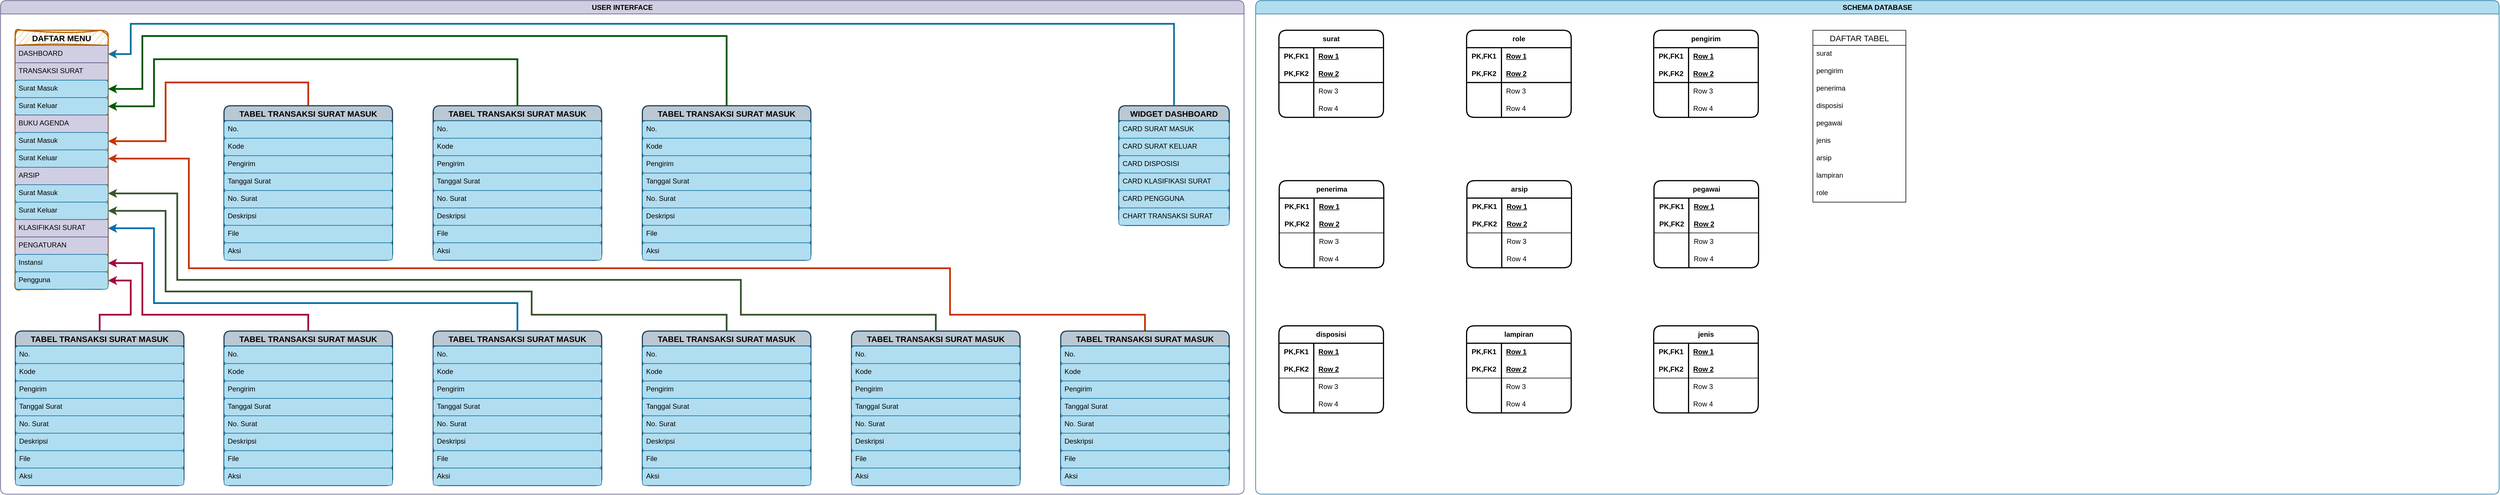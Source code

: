 <mxfile version="24.7.6">
  <diagram id="R2lEEEUBdFMjLlhIrx00" name="Page-1">
    <mxGraphModel dx="4097" dy="5680" grid="1" gridSize="10" guides="1" tooltips="1" connect="1" arrows="1" fold="1" page="1" pageScale="1" pageWidth="4681" pageHeight="3300" math="1" shadow="0" extFonts="Permanent Marker^https://fonts.googleapis.com/css?family=Permanent+Marker">
      <root>
        <mxCell id="0" />
        <mxCell id="1" parent="0" />
        <mxCell id="D84GNvN_xIacnoe4QG_2-227" value="" style="edgeStyle=orthogonalEdgeStyle;rounded=0;orthogonalLoop=1;jettySize=auto;html=1;entryX=1;entryY=0.5;entryDx=0;entryDy=0;exitX=0.5;exitY=0;exitDx=0;exitDy=0;fillColor=#fa6800;strokeColor=#C73500;strokeWidth=3;" edge="1" parent="1" source="D84GNvN_xIacnoe4QG_2-285" target="D84GNvN_xIacnoe4QG_2-165">
          <mxGeometry relative="1" as="geometry">
            <mxPoint x="494.5" y="-688.86" as="sourcePoint" />
            <mxPoint x="224.5" y="52.14" as="targetPoint" />
            <Array as="points">
              <mxPoint x="530" y="-709" />
              <mxPoint x="284" y="-709" />
              <mxPoint x="284" y="-608" />
            </Array>
          </mxGeometry>
        </mxCell>
        <mxCell id="D84GNvN_xIacnoe4QG_2-151" value="DAFTAR MENU" style="swimlane;fontStyle=1;childLayout=stackLayout;horizontal=1;startSize=26;horizontalStack=0;resizeParent=1;resizeParentMax=0;resizeLast=0;collapsible=1;marginBottom=0;align=center;fontSize=14;fillColor=#fad7ac;swimlaneFillColor=none;rounded=1;sketch=1;curveFitting=1;jiggle=2;strokeColor=#b46504;strokeWidth=2;" vertex="1" parent="1">
          <mxGeometry x="25" y="-798.86" width="160" height="446" as="geometry" />
        </mxCell>
        <mxCell id="D84GNvN_xIacnoe4QG_2-156" value="DASHBOARD" style="text;fillColor=#d0cee2;spacingLeft=4;spacingRight=4;overflow=hidden;rotatable=0;points=[[0,0.5],[1,0.5]];portConstraint=eastwest;fontSize=12;whiteSpace=wrap;html=1;swimlaneFillColor=none;strokeColor=#56517e;" vertex="1" parent="D84GNvN_xIacnoe4QG_2-151">
          <mxGeometry y="26" width="160" height="30" as="geometry" />
        </mxCell>
        <mxCell id="D84GNvN_xIacnoe4QG_2-161" value="TRANSAKSI SURAT" style="text;fillColor=#d0cee2;spacingLeft=4;spacingRight=4;overflow=hidden;rotatable=0;points=[[0,0.5],[1,0.5]];portConstraint=eastwest;fontSize=12;whiteSpace=wrap;html=1;swimlaneFillColor=none;strokeColor=#56517e;" vertex="1" parent="D84GNvN_xIacnoe4QG_2-151">
          <mxGeometry y="56" width="160" height="30" as="geometry" />
        </mxCell>
        <mxCell id="D84GNvN_xIacnoe4QG_2-162" value="Surat Masuk" style="text;fillColor=#b1ddf0;spacingLeft=4;spacingRight=4;overflow=hidden;rotatable=0;points=[[0,0.5],[1,0.5]];portConstraint=eastwest;fontSize=12;whiteSpace=wrap;html=1;swimlaneFillColor=none;rounded=1;strokeColor=#10739e;" vertex="1" parent="D84GNvN_xIacnoe4QG_2-151">
          <mxGeometry y="86" width="160" height="30" as="geometry" />
        </mxCell>
        <mxCell id="D84GNvN_xIacnoe4QG_2-163" value="Surat Keluar" style="text;fillColor=#b1ddf0;spacingLeft=4;spacingRight=4;overflow=hidden;rotatable=0;points=[[0,0.5],[1,0.5]];portConstraint=eastwest;fontSize=12;whiteSpace=wrap;html=1;swimlaneFillColor=none;rounded=1;strokeColor=#10739e;" vertex="1" parent="D84GNvN_xIacnoe4QG_2-151">
          <mxGeometry y="116" width="160" height="30" as="geometry" />
        </mxCell>
        <mxCell id="D84GNvN_xIacnoe4QG_2-164" value="BUKU AGENDA" style="text;fillColor=#d0cee2;spacingLeft=4;spacingRight=4;overflow=hidden;rotatable=0;points=[[0,0.5],[1,0.5]];portConstraint=eastwest;fontSize=12;whiteSpace=wrap;html=1;swimlaneFillColor=none;strokeColor=#56517e;" vertex="1" parent="D84GNvN_xIacnoe4QG_2-151">
          <mxGeometry y="146" width="160" height="30" as="geometry" />
        </mxCell>
        <mxCell id="D84GNvN_xIacnoe4QG_2-165" value="Surat Masuk" style="text;fillColor=#b1ddf0;spacingLeft=4;spacingRight=4;overflow=hidden;rotatable=0;points=[[0,0.5],[1,0.5]];portConstraint=eastwest;fontSize=12;whiteSpace=wrap;html=1;swimlaneFillColor=none;rounded=1;strokeColor=#10739e;" vertex="1" parent="D84GNvN_xIacnoe4QG_2-151">
          <mxGeometry y="176" width="160" height="30" as="geometry" />
        </mxCell>
        <mxCell id="D84GNvN_xIacnoe4QG_2-166" value="Surat Keluar" style="text;fillColor=#b1ddf0;spacingLeft=4;spacingRight=4;overflow=hidden;rotatable=0;points=[[0,0.5],[1,0.5]];portConstraint=eastwest;fontSize=12;whiteSpace=wrap;html=1;swimlaneFillColor=none;rounded=1;strokeColor=#10739e;" vertex="1" parent="D84GNvN_xIacnoe4QG_2-151">
          <mxGeometry y="206" width="160" height="30" as="geometry" />
        </mxCell>
        <mxCell id="D84GNvN_xIacnoe4QG_2-167" value="ARSIP" style="text;fillColor=#d0cee2;spacingLeft=4;spacingRight=4;overflow=hidden;rotatable=0;points=[[0,0.5],[1,0.5]];portConstraint=eastwest;fontSize=12;whiteSpace=wrap;html=1;swimlaneFillColor=none;strokeColor=#56517e;" vertex="1" parent="D84GNvN_xIacnoe4QG_2-151">
          <mxGeometry y="236" width="160" height="30" as="geometry" />
        </mxCell>
        <mxCell id="D84GNvN_xIacnoe4QG_2-168" value="Surat Masuk" style="text;fillColor=#b1ddf0;spacingLeft=4;spacingRight=4;overflow=hidden;rotatable=0;points=[[0,0.5],[1,0.5]];portConstraint=eastwest;fontSize=12;whiteSpace=wrap;html=1;swimlaneFillColor=none;rounded=1;strokeColor=#10739e;" vertex="1" parent="D84GNvN_xIacnoe4QG_2-151">
          <mxGeometry y="266" width="160" height="30" as="geometry" />
        </mxCell>
        <mxCell id="D84GNvN_xIacnoe4QG_2-169" value="Surat Keluar" style="text;fillColor=#b1ddf0;spacingLeft=4;spacingRight=4;overflow=hidden;rotatable=0;points=[[0,0.5],[1,0.5]];portConstraint=eastwest;fontSize=12;whiteSpace=wrap;html=1;swimlaneFillColor=none;strokeColor=#10739e;rounded=1;" vertex="1" parent="D84GNvN_xIacnoe4QG_2-151">
          <mxGeometry y="296" width="160" height="30" as="geometry" />
        </mxCell>
        <mxCell id="D84GNvN_xIacnoe4QG_2-170" value="KLASIFIKASI SURAT" style="text;fillColor=#d0cee2;spacingLeft=4;spacingRight=4;overflow=hidden;rotatable=0;points=[[0,0.5],[1,0.5]];portConstraint=eastwest;fontSize=12;whiteSpace=wrap;html=1;swimlaneFillColor=none;strokeColor=#56517e;" vertex="1" parent="D84GNvN_xIacnoe4QG_2-151">
          <mxGeometry y="326" width="160" height="30" as="geometry" />
        </mxCell>
        <mxCell id="D84GNvN_xIacnoe4QG_2-171" value="PENGATURAN" style="text;fillColor=#d0cee2;spacingLeft=4;spacingRight=4;overflow=hidden;rotatable=0;points=[[0,0.5],[1,0.5]];portConstraint=eastwest;fontSize=12;whiteSpace=wrap;html=1;swimlaneFillColor=none;strokeColor=#56517e;" vertex="1" parent="D84GNvN_xIacnoe4QG_2-151">
          <mxGeometry y="356" width="160" height="30" as="geometry" />
        </mxCell>
        <mxCell id="D84GNvN_xIacnoe4QG_2-172" value="Instansi" style="text;fillColor=#b1ddf0;spacingLeft=4;spacingRight=4;overflow=hidden;rotatable=0;points=[[0,0.5],[1,0.5]];portConstraint=eastwest;fontSize=12;whiteSpace=wrap;html=1;swimlaneFillColor=none;strokeColor=#10739e;rounded=1;" vertex="1" parent="D84GNvN_xIacnoe4QG_2-151">
          <mxGeometry y="386" width="160" height="30" as="geometry" />
        </mxCell>
        <mxCell id="D84GNvN_xIacnoe4QG_2-173" value="Pengguna" style="text;fillColor=#b1ddf0;spacingLeft=4;spacingRight=4;overflow=hidden;rotatable=0;points=[[0,0.5],[1,0.5]];portConstraint=eastwest;fontSize=12;whiteSpace=wrap;html=1;swimlaneFillColor=none;strokeColor=#10739e;rounded=1;" vertex="1" parent="D84GNvN_xIacnoe4QG_2-151">
          <mxGeometry y="416" width="160" height="30" as="geometry" />
        </mxCell>
        <mxCell id="D84GNvN_xIacnoe4QG_2-187" value="WIDGET DASHBOARD" style="swimlane;fontStyle=1;childLayout=stackLayout;horizontal=1;startSize=26;horizontalStack=0;resizeParent=1;resizeParentMax=0;resizeLast=0;collapsible=1;marginBottom=0;align=center;fontSize=14;rounded=1;fillColor=#bac8d3;strokeColor=#23445d;swimlaneLine=1;strokeWidth=2;" vertex="1" parent="1">
          <mxGeometry x="1924.5" y="-668.86" width="190" height="206" as="geometry" />
        </mxCell>
        <mxCell id="D84GNvN_xIacnoe4QG_2-188" value="CARD SURAT MASUK" style="text;strokeColor=#10739e;fillColor=#b1ddf0;spacingLeft=4;spacingRight=4;overflow=hidden;rotatable=0;points=[[0,0.5],[1,0.5]];portConstraint=eastwest;fontSize=12;whiteSpace=wrap;html=1;rounded=1;" vertex="1" parent="D84GNvN_xIacnoe4QG_2-187">
          <mxGeometry y="26" width="190" height="30" as="geometry" />
        </mxCell>
        <mxCell id="D84GNvN_xIacnoe4QG_2-189" value="CARD SURAT KELUAR" style="text;strokeColor=#10739e;fillColor=#b1ddf0;spacingLeft=4;spacingRight=4;overflow=hidden;rotatable=0;points=[[0,0.5],[1,0.5]];portConstraint=eastwest;fontSize=12;whiteSpace=wrap;html=1;rounded=1;glass=0;" vertex="1" parent="D84GNvN_xIacnoe4QG_2-187">
          <mxGeometry y="56" width="190" height="30" as="geometry" />
        </mxCell>
        <mxCell id="D84GNvN_xIacnoe4QG_2-190" value="CARD DISPOSISI" style="text;strokeColor=#10739e;fillColor=#b1ddf0;spacingLeft=4;spacingRight=4;overflow=hidden;rotatable=0;points=[[0,0.5],[1,0.5]];portConstraint=eastwest;fontSize=12;whiteSpace=wrap;html=1;rounded=1;glass=0;" vertex="1" parent="D84GNvN_xIacnoe4QG_2-187">
          <mxGeometry y="86" width="190" height="30" as="geometry" />
        </mxCell>
        <mxCell id="D84GNvN_xIacnoe4QG_2-191" value="CARD KLASIFIKASI SURAT" style="text;strokeColor=#10739e;fillColor=#b1ddf0;spacingLeft=4;spacingRight=4;overflow=hidden;rotatable=0;points=[[0,0.5],[1,0.5]];portConstraint=eastwest;fontSize=12;whiteSpace=wrap;html=1;rounded=1;glass=0;" vertex="1" parent="D84GNvN_xIacnoe4QG_2-187">
          <mxGeometry y="116" width="190" height="30" as="geometry" />
        </mxCell>
        <mxCell id="D84GNvN_xIacnoe4QG_2-192" value="CARD PENGGUNA" style="text;strokeColor=#10739e;fillColor=#b1ddf0;spacingLeft=4;spacingRight=4;overflow=hidden;rotatable=0;points=[[0,0.5],[1,0.5]];portConstraint=eastwest;fontSize=12;whiteSpace=wrap;html=1;rounded=1;glass=0;" vertex="1" parent="D84GNvN_xIacnoe4QG_2-187">
          <mxGeometry y="146" width="190" height="30" as="geometry" />
        </mxCell>
        <mxCell id="D84GNvN_xIacnoe4QG_2-193" value="CHART TRANSAKSI SURAT" style="text;strokeColor=#10739e;fillColor=#b1ddf0;spacingLeft=4;spacingRight=4;overflow=hidden;rotatable=0;points=[[0,0.5],[1,0.5]];portConstraint=eastwest;fontSize=12;whiteSpace=wrap;html=1;rounded=1;glass=0;" vertex="1" parent="D84GNvN_xIacnoe4QG_2-187">
          <mxGeometry y="176" width="190" height="30" as="geometry" />
        </mxCell>
        <mxCell id="D84GNvN_xIacnoe4QG_2-195" value="TABEL TRANSAKSI SURAT MASUK" style="swimlane;fontStyle=1;childLayout=stackLayout;horizontal=1;startSize=26;horizontalStack=0;resizeParent=1;resizeParentMax=0;resizeLast=0;collapsible=1;marginBottom=0;align=center;fontSize=14;rounded=1;fillColor=#bac8d3;strokeColor=#23445d;swimlaneLine=1;strokeWidth=2;" vertex="1" parent="1">
          <mxGeometry x="744.5" y="-280.86" width="290" height="266" as="geometry" />
        </mxCell>
        <mxCell id="D84GNvN_xIacnoe4QG_2-196" value="No." style="text;strokeColor=#10739e;fillColor=#b1ddf0;spacingLeft=4;spacingRight=4;overflow=hidden;rotatable=0;points=[[0,0.5],[1,0.5]];portConstraint=eastwest;fontSize=12;whiteSpace=wrap;html=1;rounded=1;" vertex="1" parent="D84GNvN_xIacnoe4QG_2-195">
          <mxGeometry y="26" width="290" height="30" as="geometry" />
        </mxCell>
        <mxCell id="D84GNvN_xIacnoe4QG_2-197" value="Kode" style="text;strokeColor=#10739e;fillColor=#b1ddf0;spacingLeft=4;spacingRight=4;overflow=hidden;rotatable=0;points=[[0,0.5],[1,0.5]];portConstraint=eastwest;fontSize=12;whiteSpace=wrap;html=1;rounded=1;glass=0;" vertex="1" parent="D84GNvN_xIacnoe4QG_2-195">
          <mxGeometry y="56" width="290" height="30" as="geometry" />
        </mxCell>
        <mxCell id="D84GNvN_xIacnoe4QG_2-200" value="Pengirim" style="text;strokeColor=#10739e;fillColor=#b1ddf0;spacingLeft=4;spacingRight=4;overflow=hidden;rotatable=0;points=[[0,0.5],[1,0.5]];portConstraint=eastwest;fontSize=12;whiteSpace=wrap;html=1;rounded=1;glass=0;" vertex="1" parent="D84GNvN_xIacnoe4QG_2-195">
          <mxGeometry y="86" width="290" height="30" as="geometry" />
        </mxCell>
        <mxCell id="D84GNvN_xIacnoe4QG_2-208" value="Tanggal Surat" style="text;strokeColor=#10739e;fillColor=#b1ddf0;spacingLeft=4;spacingRight=4;overflow=hidden;rotatable=0;points=[[0,0.5],[1,0.5]];portConstraint=eastwest;fontSize=12;whiteSpace=wrap;html=1;rounded=1;glass=0;" vertex="1" parent="D84GNvN_xIacnoe4QG_2-195">
          <mxGeometry y="116" width="290" height="30" as="geometry" />
        </mxCell>
        <mxCell id="D84GNvN_xIacnoe4QG_2-201" value="No. Surat" style="text;strokeColor=#10739e;fillColor=#b1ddf0;spacingLeft=4;spacingRight=4;overflow=hidden;rotatable=0;points=[[0,0.5],[1,0.5]];portConstraint=eastwest;fontSize=12;whiteSpace=wrap;html=1;rounded=1;glass=0;" vertex="1" parent="D84GNvN_xIacnoe4QG_2-195">
          <mxGeometry y="146" width="290" height="30" as="geometry" />
        </mxCell>
        <mxCell id="D84GNvN_xIacnoe4QG_2-198" value="Deskripsi" style="text;strokeColor=#10739e;fillColor=#b1ddf0;spacingLeft=4;spacingRight=4;overflow=hidden;rotatable=0;points=[[0,0.5],[1,0.5]];portConstraint=eastwest;fontSize=12;whiteSpace=wrap;html=1;rounded=1;glass=0;" vertex="1" parent="D84GNvN_xIacnoe4QG_2-195">
          <mxGeometry y="176" width="290" height="30" as="geometry" />
        </mxCell>
        <mxCell id="D84GNvN_xIacnoe4QG_2-199" value="File" style="text;strokeColor=#10739e;fillColor=#b1ddf0;spacingLeft=4;spacingRight=4;overflow=hidden;rotatable=0;points=[[0,0.5],[1,0.5]];portConstraint=eastwest;fontSize=12;whiteSpace=wrap;html=1;rounded=1;glass=0;" vertex="1" parent="D84GNvN_xIacnoe4QG_2-195">
          <mxGeometry y="206" width="290" height="30" as="geometry" />
        </mxCell>
        <mxCell id="D84GNvN_xIacnoe4QG_2-209" value="Aksi" style="text;strokeColor=#10739e;fillColor=#b1ddf0;spacingLeft=4;spacingRight=4;overflow=hidden;rotatable=0;points=[[0,0.5],[1,0.5]];portConstraint=eastwest;fontSize=12;whiteSpace=wrap;html=1;rounded=1;glass=0;" vertex="1" parent="D84GNvN_xIacnoe4QG_2-195">
          <mxGeometry y="236" width="290" height="30" as="geometry" />
        </mxCell>
        <mxCell id="D84GNvN_xIacnoe4QG_2-221" value="" style="edgeStyle=orthogonalEdgeStyle;rounded=0;orthogonalLoop=1;jettySize=auto;html=1;entryX=1;entryY=0.5;entryDx=0;entryDy=0;exitX=0.5;exitY=0;exitDx=0;exitDy=0;fillColor=#d80073;strokeColor=#A50040;strokeWidth=3;" edge="1" parent="1" source="D84GNvN_xIacnoe4QG_2-240" target="D84GNvN_xIacnoe4QG_2-173">
          <mxGeometry relative="1" as="geometry">
            <mxPoint x="477.5" y="251.14" as="sourcePoint" />
            <mxPoint x="224.5" y="292.14" as="targetPoint" />
            <Array as="points">
              <mxPoint x="170" y="-309" />
              <mxPoint x="224" y="-309" />
              <mxPoint x="224" y="-368" />
            </Array>
          </mxGeometry>
        </mxCell>
        <mxCell id="D84GNvN_xIacnoe4QG_2-222" value="" style="edgeStyle=orthogonalEdgeStyle;rounded=0;orthogonalLoop=1;jettySize=auto;html=1;entryX=1;entryY=0.5;entryDx=0;entryDy=0;exitX=0.5;exitY=0;exitDx=0;exitDy=0;fillColor=#d80073;strokeColor=#A50040;strokeWidth=3;" edge="1" parent="1" source="D84GNvN_xIacnoe4QG_2-267" target="D84GNvN_xIacnoe4QG_2-172">
          <mxGeometry relative="1" as="geometry">
            <mxPoint x="477.5" y="210.64" as="sourcePoint" />
            <mxPoint x="224.5" y="251.64" as="targetPoint" />
            <Array as="points">
              <mxPoint x="530" y="-309" />
              <mxPoint x="244" y="-309" />
              <mxPoint x="244" y="-398" />
            </Array>
          </mxGeometry>
        </mxCell>
        <mxCell id="D84GNvN_xIacnoe4QG_2-223" value="" style="edgeStyle=orthogonalEdgeStyle;rounded=0;orthogonalLoop=1;jettySize=auto;html=1;entryX=1;entryY=0.5;entryDx=0;entryDy=0;exitX=0.5;exitY=0;exitDx=0;exitDy=0;fillColor=#1ba1e2;strokeColor=#006EAF;strokeWidth=3;" edge="1" parent="1" source="D84GNvN_xIacnoe4QG_2-195" target="D84GNvN_xIacnoe4QG_2-170">
          <mxGeometry relative="1" as="geometry">
            <mxPoint x="477.5" y="169.64" as="sourcePoint" />
            <mxPoint x="224.5" y="210.64" as="targetPoint" />
            <Array as="points">
              <mxPoint x="890" y="-329" />
              <mxPoint x="264" y="-329" />
              <mxPoint x="264" y="-458" />
            </Array>
          </mxGeometry>
        </mxCell>
        <mxCell id="D84GNvN_xIacnoe4QG_2-224" value="" style="edgeStyle=orthogonalEdgeStyle;rounded=0;orthogonalLoop=1;jettySize=auto;html=1;entryX=1;entryY=0.5;entryDx=0;entryDy=0;exitX=0.5;exitY=0;exitDx=0;exitDy=0;fillColor=#6d8764;strokeColor=#3A5431;strokeWidth=3;" edge="1" parent="1" source="D84GNvN_xIacnoe4QG_2-258" target="D84GNvN_xIacnoe4QG_2-169">
          <mxGeometry relative="1" as="geometry">
            <mxPoint x="477.5" y="131.14" as="sourcePoint" />
            <mxPoint x="224.5" y="172.14" as="targetPoint" />
            <Array as="points">
              <mxPoint x="1250" y="-309" />
              <mxPoint x="914" y="-309" />
              <mxPoint x="914" y="-349" />
              <mxPoint x="284" y="-349" />
              <mxPoint x="284" y="-488" />
            </Array>
          </mxGeometry>
        </mxCell>
        <mxCell id="D84GNvN_xIacnoe4QG_2-225" value="" style="edgeStyle=orthogonalEdgeStyle;rounded=0;orthogonalLoop=1;jettySize=auto;html=1;entryX=1;entryY=0.5;entryDx=0;entryDy=0;exitX=0.5;exitY=0;exitDx=0;exitDy=0;strokeWidth=3;fillColor=#6d8764;strokeColor=#3A5431;" edge="1" parent="1" source="D84GNvN_xIacnoe4QG_2-231" target="D84GNvN_xIacnoe4QG_2-168">
          <mxGeometry relative="1" as="geometry">
            <mxPoint x="477.5" y="91.14" as="sourcePoint" />
            <mxPoint x="224.5" y="132.14" as="targetPoint" />
            <Array as="points">
              <mxPoint x="1610" y="-309" />
              <mxPoint x="1274" y="-309" />
              <mxPoint x="1274" y="-369" />
              <mxPoint x="304" y="-369" />
              <mxPoint x="304" y="-518" />
            </Array>
          </mxGeometry>
        </mxCell>
        <mxCell id="D84GNvN_xIacnoe4QG_2-226" value="" style="edgeStyle=orthogonalEdgeStyle;rounded=0;orthogonalLoop=1;jettySize=auto;html=1;entryX=1;entryY=0.5;entryDx=0;entryDy=0;exitX=0.5;exitY=0;exitDx=0;exitDy=0;fillColor=#fa6800;strokeColor=#C73500;strokeWidth=3;" edge="1" parent="1" source="D84GNvN_xIacnoe4QG_2-296" target="D84GNvN_xIacnoe4QG_2-166">
          <mxGeometry relative="1" as="geometry">
            <mxPoint x="477.5" y="51.14" as="sourcePoint" />
            <mxPoint x="224.5" y="92.14" as="targetPoint" />
            <Array as="points">
              <mxPoint x="1970" y="-309" />
              <mxPoint x="1634" y="-309" />
              <mxPoint x="1634" y="-389" />
              <mxPoint x="324" y="-389" />
              <mxPoint x="324" y="-578" />
            </Array>
          </mxGeometry>
        </mxCell>
        <mxCell id="D84GNvN_xIacnoe4QG_2-228" value="" style="edgeStyle=orthogonalEdgeStyle;rounded=0;orthogonalLoop=1;jettySize=auto;html=1;entryX=1;entryY=0.5;entryDx=0;entryDy=0;strokeColor=#10739e;exitX=0.5;exitY=0;exitDx=0;exitDy=0;fillColor=#b1ddf0;strokeWidth=3;" edge="1" parent="1" source="D84GNvN_xIacnoe4QG_2-187" target="D84GNvN_xIacnoe4QG_2-156">
          <mxGeometry relative="1" as="geometry">
            <mxPoint x="1524.5" y="-718.86" as="sourcePoint" />
            <mxPoint x="224.5" y="-67.86" as="targetPoint" />
            <Array as="points">
              <mxPoint x="2020" y="-810" />
              <mxPoint x="224" y="-810" />
              <mxPoint x="224" y="-758" />
            </Array>
          </mxGeometry>
        </mxCell>
        <mxCell id="D84GNvN_xIacnoe4QG_2-229" value="" style="edgeStyle=orthogonalEdgeStyle;rounded=0;orthogonalLoop=1;jettySize=auto;html=1;entryX=1;entryY=0.5;entryDx=0;entryDy=0;exitX=0.5;exitY=0;exitDx=0;exitDy=0;fillColor=#008a00;strokeColor=#005700;strokeWidth=3;" edge="1" parent="1" source="D84GNvN_xIacnoe4QG_2-249" target="D84GNvN_xIacnoe4QG_2-162">
          <mxGeometry relative="1" as="geometry">
            <mxPoint x="477.5" y="-68.86" as="sourcePoint" />
            <mxPoint x="224.5" y="-27.86" as="targetPoint" />
            <Array as="points">
              <mxPoint x="1250" y="-789" />
              <mxPoint x="244" y="-789" />
              <mxPoint x="244" y="-698" />
            </Array>
          </mxGeometry>
        </mxCell>
        <mxCell id="D84GNvN_xIacnoe4QG_2-230" value="" style="edgeStyle=orthogonalEdgeStyle;rounded=0;orthogonalLoop=1;jettySize=auto;html=1;entryX=1;entryY=0.5;entryDx=0;entryDy=0;exitX=0.5;exitY=0;exitDx=0;exitDy=0;fillColor=#008a00;strokeColor=#005700;strokeWidth=3;" edge="1" parent="1" source="D84GNvN_xIacnoe4QG_2-276" target="D84GNvN_xIacnoe4QG_2-163">
          <mxGeometry relative="1" as="geometry">
            <mxPoint x="477.5" y="-28.86" as="sourcePoint" />
            <mxPoint x="224.5" y="12.14" as="targetPoint" />
            <Array as="points">
              <mxPoint x="890" y="-749" />
              <mxPoint x="264" y="-749" />
              <mxPoint x="264" y="-668" />
            </Array>
          </mxGeometry>
        </mxCell>
        <mxCell id="D84GNvN_xIacnoe4QG_2-231" value="TABEL TRANSAKSI SURAT MASUK" style="swimlane;fontStyle=1;childLayout=stackLayout;horizontal=1;startSize=26;horizontalStack=0;resizeParent=1;resizeParentMax=0;resizeLast=0;collapsible=1;marginBottom=0;align=center;fontSize=14;rounded=1;fillColor=#bac8d3;strokeColor=#23445d;swimlaneLine=1;strokeWidth=2;" vertex="1" parent="1">
          <mxGeometry x="1464.5" y="-280.86" width="290" height="266" as="geometry" />
        </mxCell>
        <mxCell id="D84GNvN_xIacnoe4QG_2-232" value="No." style="text;strokeColor=#10739e;fillColor=#b1ddf0;spacingLeft=4;spacingRight=4;overflow=hidden;rotatable=0;points=[[0,0.5],[1,0.5]];portConstraint=eastwest;fontSize=12;whiteSpace=wrap;html=1;rounded=1;" vertex="1" parent="D84GNvN_xIacnoe4QG_2-231">
          <mxGeometry y="26" width="290" height="30" as="geometry" />
        </mxCell>
        <mxCell id="D84GNvN_xIacnoe4QG_2-233" value="Kode" style="text;strokeColor=#10739e;fillColor=#b1ddf0;spacingLeft=4;spacingRight=4;overflow=hidden;rotatable=0;points=[[0,0.5],[1,0.5]];portConstraint=eastwest;fontSize=12;whiteSpace=wrap;html=1;rounded=1;glass=0;" vertex="1" parent="D84GNvN_xIacnoe4QG_2-231">
          <mxGeometry y="56" width="290" height="30" as="geometry" />
        </mxCell>
        <mxCell id="D84GNvN_xIacnoe4QG_2-234" value="Pengirim" style="text;strokeColor=#10739e;fillColor=#b1ddf0;spacingLeft=4;spacingRight=4;overflow=hidden;rotatable=0;points=[[0,0.5],[1,0.5]];portConstraint=eastwest;fontSize=12;whiteSpace=wrap;html=1;rounded=1;glass=0;" vertex="1" parent="D84GNvN_xIacnoe4QG_2-231">
          <mxGeometry y="86" width="290" height="30" as="geometry" />
        </mxCell>
        <mxCell id="D84GNvN_xIacnoe4QG_2-235" value="Tanggal Surat" style="text;strokeColor=#10739e;fillColor=#b1ddf0;spacingLeft=4;spacingRight=4;overflow=hidden;rotatable=0;points=[[0,0.5],[1,0.5]];portConstraint=eastwest;fontSize=12;whiteSpace=wrap;html=1;rounded=1;glass=0;" vertex="1" parent="D84GNvN_xIacnoe4QG_2-231">
          <mxGeometry y="116" width="290" height="30" as="geometry" />
        </mxCell>
        <mxCell id="D84GNvN_xIacnoe4QG_2-236" value="No. Surat" style="text;strokeColor=#10739e;fillColor=#b1ddf0;spacingLeft=4;spacingRight=4;overflow=hidden;rotatable=0;points=[[0,0.5],[1,0.5]];portConstraint=eastwest;fontSize=12;whiteSpace=wrap;html=1;rounded=1;glass=0;" vertex="1" parent="D84GNvN_xIacnoe4QG_2-231">
          <mxGeometry y="146" width="290" height="30" as="geometry" />
        </mxCell>
        <mxCell id="D84GNvN_xIacnoe4QG_2-237" value="Deskripsi" style="text;strokeColor=#10739e;fillColor=#b1ddf0;spacingLeft=4;spacingRight=4;overflow=hidden;rotatable=0;points=[[0,0.5],[1,0.5]];portConstraint=eastwest;fontSize=12;whiteSpace=wrap;html=1;rounded=1;glass=0;" vertex="1" parent="D84GNvN_xIacnoe4QG_2-231">
          <mxGeometry y="176" width="290" height="30" as="geometry" />
        </mxCell>
        <mxCell id="D84GNvN_xIacnoe4QG_2-238" value="File" style="text;strokeColor=#10739e;fillColor=#b1ddf0;spacingLeft=4;spacingRight=4;overflow=hidden;rotatable=0;points=[[0,0.5],[1,0.5]];portConstraint=eastwest;fontSize=12;whiteSpace=wrap;html=1;rounded=1;glass=0;" vertex="1" parent="D84GNvN_xIacnoe4QG_2-231">
          <mxGeometry y="206" width="290" height="30" as="geometry" />
        </mxCell>
        <mxCell id="D84GNvN_xIacnoe4QG_2-239" value="Aksi" style="text;strokeColor=#10739e;fillColor=#b1ddf0;spacingLeft=4;spacingRight=4;overflow=hidden;rotatable=0;points=[[0,0.5],[1,0.5]];portConstraint=eastwest;fontSize=12;whiteSpace=wrap;html=1;rounded=1;glass=0;" vertex="1" parent="D84GNvN_xIacnoe4QG_2-231">
          <mxGeometry y="236" width="290" height="30" as="geometry" />
        </mxCell>
        <mxCell id="D84GNvN_xIacnoe4QG_2-240" value="TABEL TRANSAKSI SURAT MASUK" style="swimlane;fontStyle=1;childLayout=stackLayout;horizontal=1;startSize=26;horizontalStack=0;resizeParent=1;resizeParentMax=0;resizeLast=0;collapsible=1;marginBottom=0;align=center;fontSize=14;rounded=1;fillColor=#bac8d3;strokeColor=#23445d;swimlaneLine=1;strokeWidth=2;" vertex="1" parent="1">
          <mxGeometry x="25.5" y="-280.86" width="290" height="266" as="geometry" />
        </mxCell>
        <mxCell id="D84GNvN_xIacnoe4QG_2-241" value="No." style="text;strokeColor=#10739e;fillColor=#b1ddf0;spacingLeft=4;spacingRight=4;overflow=hidden;rotatable=0;points=[[0,0.5],[1,0.5]];portConstraint=eastwest;fontSize=12;whiteSpace=wrap;html=1;rounded=1;" vertex="1" parent="D84GNvN_xIacnoe4QG_2-240">
          <mxGeometry y="26" width="290" height="30" as="geometry" />
        </mxCell>
        <mxCell id="D84GNvN_xIacnoe4QG_2-242" value="Kode" style="text;strokeColor=#10739e;fillColor=#b1ddf0;spacingLeft=4;spacingRight=4;overflow=hidden;rotatable=0;points=[[0,0.5],[1,0.5]];portConstraint=eastwest;fontSize=12;whiteSpace=wrap;html=1;rounded=1;glass=0;" vertex="1" parent="D84GNvN_xIacnoe4QG_2-240">
          <mxGeometry y="56" width="290" height="30" as="geometry" />
        </mxCell>
        <mxCell id="D84GNvN_xIacnoe4QG_2-243" value="Pengirim" style="text;strokeColor=#10739e;fillColor=#b1ddf0;spacingLeft=4;spacingRight=4;overflow=hidden;rotatable=0;points=[[0,0.5],[1,0.5]];portConstraint=eastwest;fontSize=12;whiteSpace=wrap;html=1;rounded=1;glass=0;" vertex="1" parent="D84GNvN_xIacnoe4QG_2-240">
          <mxGeometry y="86" width="290" height="30" as="geometry" />
        </mxCell>
        <mxCell id="D84GNvN_xIacnoe4QG_2-244" value="Tanggal Surat" style="text;strokeColor=#10739e;fillColor=#b1ddf0;spacingLeft=4;spacingRight=4;overflow=hidden;rotatable=0;points=[[0,0.5],[1,0.5]];portConstraint=eastwest;fontSize=12;whiteSpace=wrap;html=1;rounded=1;glass=0;" vertex="1" parent="D84GNvN_xIacnoe4QG_2-240">
          <mxGeometry y="116" width="290" height="30" as="geometry" />
        </mxCell>
        <mxCell id="D84GNvN_xIacnoe4QG_2-245" value="No. Surat" style="text;strokeColor=#10739e;fillColor=#b1ddf0;spacingLeft=4;spacingRight=4;overflow=hidden;rotatable=0;points=[[0,0.5],[1,0.5]];portConstraint=eastwest;fontSize=12;whiteSpace=wrap;html=1;rounded=1;glass=0;" vertex="1" parent="D84GNvN_xIacnoe4QG_2-240">
          <mxGeometry y="146" width="290" height="30" as="geometry" />
        </mxCell>
        <mxCell id="D84GNvN_xIacnoe4QG_2-246" value="Deskripsi" style="text;strokeColor=#10739e;fillColor=#b1ddf0;spacingLeft=4;spacingRight=4;overflow=hidden;rotatable=0;points=[[0,0.5],[1,0.5]];portConstraint=eastwest;fontSize=12;whiteSpace=wrap;html=1;rounded=1;glass=0;" vertex="1" parent="D84GNvN_xIacnoe4QG_2-240">
          <mxGeometry y="176" width="290" height="30" as="geometry" />
        </mxCell>
        <mxCell id="D84GNvN_xIacnoe4QG_2-247" value="File" style="text;strokeColor=#10739e;fillColor=#b1ddf0;spacingLeft=4;spacingRight=4;overflow=hidden;rotatable=0;points=[[0,0.5],[1,0.5]];portConstraint=eastwest;fontSize=12;whiteSpace=wrap;html=1;rounded=1;glass=0;" vertex="1" parent="D84GNvN_xIacnoe4QG_2-240">
          <mxGeometry y="206" width="290" height="30" as="geometry" />
        </mxCell>
        <mxCell id="D84GNvN_xIacnoe4QG_2-248" value="Aksi" style="text;strokeColor=#10739e;fillColor=#b1ddf0;spacingLeft=4;spacingRight=4;overflow=hidden;rotatable=0;points=[[0,0.5],[1,0.5]];portConstraint=eastwest;fontSize=12;whiteSpace=wrap;html=1;rounded=1;glass=0;" vertex="1" parent="D84GNvN_xIacnoe4QG_2-240">
          <mxGeometry y="236" width="290" height="30" as="geometry" />
        </mxCell>
        <mxCell id="D84GNvN_xIacnoe4QG_2-249" value="TABEL TRANSAKSI SURAT MASUK" style="swimlane;fontStyle=1;childLayout=stackLayout;horizontal=1;startSize=26;horizontalStack=0;resizeParent=1;resizeParentMax=0;resizeLast=0;collapsible=1;marginBottom=0;align=center;fontSize=14;rounded=1;fillColor=#bac8d3;strokeColor=#23445d;swimlaneLine=1;strokeWidth=2;" vertex="1" parent="1">
          <mxGeometry x="1104.5" y="-668.86" width="290" height="266" as="geometry" />
        </mxCell>
        <mxCell id="D84GNvN_xIacnoe4QG_2-250" value="No." style="text;strokeColor=#10739e;fillColor=#b1ddf0;spacingLeft=4;spacingRight=4;overflow=hidden;rotatable=0;points=[[0,0.5],[1,0.5]];portConstraint=eastwest;fontSize=12;whiteSpace=wrap;html=1;rounded=1;" vertex="1" parent="D84GNvN_xIacnoe4QG_2-249">
          <mxGeometry y="26" width="290" height="30" as="geometry" />
        </mxCell>
        <mxCell id="D84GNvN_xIacnoe4QG_2-251" value="Kode" style="text;strokeColor=#10739e;fillColor=#b1ddf0;spacingLeft=4;spacingRight=4;overflow=hidden;rotatable=0;points=[[0,0.5],[1,0.5]];portConstraint=eastwest;fontSize=12;whiteSpace=wrap;html=1;rounded=1;glass=0;" vertex="1" parent="D84GNvN_xIacnoe4QG_2-249">
          <mxGeometry y="56" width="290" height="30" as="geometry" />
        </mxCell>
        <mxCell id="D84GNvN_xIacnoe4QG_2-252" value="Pengirim" style="text;strokeColor=#10739e;fillColor=#b1ddf0;spacingLeft=4;spacingRight=4;overflow=hidden;rotatable=0;points=[[0,0.5],[1,0.5]];portConstraint=eastwest;fontSize=12;whiteSpace=wrap;html=1;rounded=1;glass=0;" vertex="1" parent="D84GNvN_xIacnoe4QG_2-249">
          <mxGeometry y="86" width="290" height="30" as="geometry" />
        </mxCell>
        <mxCell id="D84GNvN_xIacnoe4QG_2-253" value="Tanggal Surat" style="text;strokeColor=#10739e;fillColor=#b1ddf0;spacingLeft=4;spacingRight=4;overflow=hidden;rotatable=0;points=[[0,0.5],[1,0.5]];portConstraint=eastwest;fontSize=12;whiteSpace=wrap;html=1;rounded=1;glass=0;" vertex="1" parent="D84GNvN_xIacnoe4QG_2-249">
          <mxGeometry y="116" width="290" height="30" as="geometry" />
        </mxCell>
        <mxCell id="D84GNvN_xIacnoe4QG_2-254" value="No. Surat" style="text;strokeColor=#10739e;fillColor=#b1ddf0;spacingLeft=4;spacingRight=4;overflow=hidden;rotatable=0;points=[[0,0.5],[1,0.5]];portConstraint=eastwest;fontSize=12;whiteSpace=wrap;html=1;rounded=1;glass=0;" vertex="1" parent="D84GNvN_xIacnoe4QG_2-249">
          <mxGeometry y="146" width="290" height="30" as="geometry" />
        </mxCell>
        <mxCell id="D84GNvN_xIacnoe4QG_2-255" value="Deskripsi" style="text;strokeColor=#10739e;fillColor=#b1ddf0;spacingLeft=4;spacingRight=4;overflow=hidden;rotatable=0;points=[[0,0.5],[1,0.5]];portConstraint=eastwest;fontSize=12;whiteSpace=wrap;html=1;rounded=1;glass=0;" vertex="1" parent="D84GNvN_xIacnoe4QG_2-249">
          <mxGeometry y="176" width="290" height="30" as="geometry" />
        </mxCell>
        <mxCell id="D84GNvN_xIacnoe4QG_2-256" value="File" style="text;strokeColor=#10739e;fillColor=#b1ddf0;spacingLeft=4;spacingRight=4;overflow=hidden;rotatable=0;points=[[0,0.5],[1,0.5]];portConstraint=eastwest;fontSize=12;whiteSpace=wrap;html=1;rounded=1;glass=0;" vertex="1" parent="D84GNvN_xIacnoe4QG_2-249">
          <mxGeometry y="206" width="290" height="30" as="geometry" />
        </mxCell>
        <mxCell id="D84GNvN_xIacnoe4QG_2-257" value="Aksi" style="text;strokeColor=#10739e;fillColor=#b1ddf0;spacingLeft=4;spacingRight=4;overflow=hidden;rotatable=0;points=[[0,0.5],[1,0.5]];portConstraint=eastwest;fontSize=12;whiteSpace=wrap;html=1;rounded=1;glass=0;" vertex="1" parent="D84GNvN_xIacnoe4QG_2-249">
          <mxGeometry y="236" width="290" height="30" as="geometry" />
        </mxCell>
        <mxCell id="D84GNvN_xIacnoe4QG_2-258" value="TABEL TRANSAKSI SURAT MASUK" style="swimlane;fontStyle=1;childLayout=stackLayout;horizontal=1;startSize=26;horizontalStack=0;resizeParent=1;resizeParentMax=0;resizeLast=0;collapsible=1;marginBottom=0;align=center;fontSize=14;rounded=1;fillColor=#bac8d3;strokeColor=#23445d;swimlaneLine=1;strokeWidth=2;" vertex="1" parent="1">
          <mxGeometry x="1104.5" y="-280.86" width="290" height="266" as="geometry" />
        </mxCell>
        <mxCell id="D84GNvN_xIacnoe4QG_2-259" value="No." style="text;strokeColor=#10739e;fillColor=#b1ddf0;spacingLeft=4;spacingRight=4;overflow=hidden;rotatable=0;points=[[0,0.5],[1,0.5]];portConstraint=eastwest;fontSize=12;whiteSpace=wrap;html=1;rounded=1;" vertex="1" parent="D84GNvN_xIacnoe4QG_2-258">
          <mxGeometry y="26" width="290" height="30" as="geometry" />
        </mxCell>
        <mxCell id="D84GNvN_xIacnoe4QG_2-260" value="Kode" style="text;strokeColor=#10739e;fillColor=#b1ddf0;spacingLeft=4;spacingRight=4;overflow=hidden;rotatable=0;points=[[0,0.5],[1,0.5]];portConstraint=eastwest;fontSize=12;whiteSpace=wrap;html=1;rounded=1;glass=0;" vertex="1" parent="D84GNvN_xIacnoe4QG_2-258">
          <mxGeometry y="56" width="290" height="30" as="geometry" />
        </mxCell>
        <mxCell id="D84GNvN_xIacnoe4QG_2-261" value="Pengirim" style="text;strokeColor=#10739e;fillColor=#b1ddf0;spacingLeft=4;spacingRight=4;overflow=hidden;rotatable=0;points=[[0,0.5],[1,0.5]];portConstraint=eastwest;fontSize=12;whiteSpace=wrap;html=1;rounded=1;glass=0;" vertex="1" parent="D84GNvN_xIacnoe4QG_2-258">
          <mxGeometry y="86" width="290" height="30" as="geometry" />
        </mxCell>
        <mxCell id="D84GNvN_xIacnoe4QG_2-262" value="Tanggal Surat" style="text;strokeColor=#10739e;fillColor=#b1ddf0;spacingLeft=4;spacingRight=4;overflow=hidden;rotatable=0;points=[[0,0.5],[1,0.5]];portConstraint=eastwest;fontSize=12;whiteSpace=wrap;html=1;rounded=1;glass=0;" vertex="1" parent="D84GNvN_xIacnoe4QG_2-258">
          <mxGeometry y="116" width="290" height="30" as="geometry" />
        </mxCell>
        <mxCell id="D84GNvN_xIacnoe4QG_2-263" value="No. Surat" style="text;strokeColor=#10739e;fillColor=#b1ddf0;spacingLeft=4;spacingRight=4;overflow=hidden;rotatable=0;points=[[0,0.5],[1,0.5]];portConstraint=eastwest;fontSize=12;whiteSpace=wrap;html=1;rounded=1;glass=0;" vertex="1" parent="D84GNvN_xIacnoe4QG_2-258">
          <mxGeometry y="146" width="290" height="30" as="geometry" />
        </mxCell>
        <mxCell id="D84GNvN_xIacnoe4QG_2-264" value="Deskripsi" style="text;strokeColor=#10739e;fillColor=#b1ddf0;spacingLeft=4;spacingRight=4;overflow=hidden;rotatable=0;points=[[0,0.5],[1,0.5]];portConstraint=eastwest;fontSize=12;whiteSpace=wrap;html=1;rounded=1;glass=0;" vertex="1" parent="D84GNvN_xIacnoe4QG_2-258">
          <mxGeometry y="176" width="290" height="30" as="geometry" />
        </mxCell>
        <mxCell id="D84GNvN_xIacnoe4QG_2-265" value="File" style="text;strokeColor=#10739e;fillColor=#b1ddf0;spacingLeft=4;spacingRight=4;overflow=hidden;rotatable=0;points=[[0,0.5],[1,0.5]];portConstraint=eastwest;fontSize=12;whiteSpace=wrap;html=1;rounded=1;glass=0;" vertex="1" parent="D84GNvN_xIacnoe4QG_2-258">
          <mxGeometry y="206" width="290" height="30" as="geometry" />
        </mxCell>
        <mxCell id="D84GNvN_xIacnoe4QG_2-266" value="Aksi" style="text;strokeColor=#10739e;fillColor=#b1ddf0;spacingLeft=4;spacingRight=4;overflow=hidden;rotatable=0;points=[[0,0.5],[1,0.5]];portConstraint=eastwest;fontSize=12;whiteSpace=wrap;html=1;rounded=1;glass=0;" vertex="1" parent="D84GNvN_xIacnoe4QG_2-258">
          <mxGeometry y="236" width="290" height="30" as="geometry" />
        </mxCell>
        <mxCell id="D84GNvN_xIacnoe4QG_2-267" value="TABEL TRANSAKSI SURAT MASUK" style="swimlane;fontStyle=1;childLayout=stackLayout;horizontal=1;startSize=26;horizontalStack=0;resizeParent=1;resizeParentMax=0;resizeLast=0;collapsible=1;marginBottom=0;align=center;fontSize=14;rounded=1;fillColor=#bac8d3;strokeColor=#23445d;swimlaneLine=1;strokeWidth=2;" vertex="1" parent="1">
          <mxGeometry x="384.5" y="-280.86" width="290" height="266" as="geometry" />
        </mxCell>
        <mxCell id="D84GNvN_xIacnoe4QG_2-268" value="No." style="text;strokeColor=#10739e;fillColor=#b1ddf0;spacingLeft=4;spacingRight=4;overflow=hidden;rotatable=0;points=[[0,0.5],[1,0.5]];portConstraint=eastwest;fontSize=12;whiteSpace=wrap;html=1;rounded=1;" vertex="1" parent="D84GNvN_xIacnoe4QG_2-267">
          <mxGeometry y="26" width="290" height="30" as="geometry" />
        </mxCell>
        <mxCell id="D84GNvN_xIacnoe4QG_2-269" value="Kode" style="text;strokeColor=#10739e;fillColor=#b1ddf0;spacingLeft=4;spacingRight=4;overflow=hidden;rotatable=0;points=[[0,0.5],[1,0.5]];portConstraint=eastwest;fontSize=12;whiteSpace=wrap;html=1;rounded=1;glass=0;" vertex="1" parent="D84GNvN_xIacnoe4QG_2-267">
          <mxGeometry y="56" width="290" height="30" as="geometry" />
        </mxCell>
        <mxCell id="D84GNvN_xIacnoe4QG_2-270" value="Pengirim" style="text;strokeColor=#10739e;fillColor=#b1ddf0;spacingLeft=4;spacingRight=4;overflow=hidden;rotatable=0;points=[[0,0.5],[1,0.5]];portConstraint=eastwest;fontSize=12;whiteSpace=wrap;html=1;rounded=1;glass=0;" vertex="1" parent="D84GNvN_xIacnoe4QG_2-267">
          <mxGeometry y="86" width="290" height="30" as="geometry" />
        </mxCell>
        <mxCell id="D84GNvN_xIacnoe4QG_2-271" value="Tanggal Surat" style="text;strokeColor=#10739e;fillColor=#b1ddf0;spacingLeft=4;spacingRight=4;overflow=hidden;rotatable=0;points=[[0,0.5],[1,0.5]];portConstraint=eastwest;fontSize=12;whiteSpace=wrap;html=1;rounded=1;glass=0;" vertex="1" parent="D84GNvN_xIacnoe4QG_2-267">
          <mxGeometry y="116" width="290" height="30" as="geometry" />
        </mxCell>
        <mxCell id="D84GNvN_xIacnoe4QG_2-272" value="No. Surat" style="text;strokeColor=#10739e;fillColor=#b1ddf0;spacingLeft=4;spacingRight=4;overflow=hidden;rotatable=0;points=[[0,0.5],[1,0.5]];portConstraint=eastwest;fontSize=12;whiteSpace=wrap;html=1;rounded=1;glass=0;" vertex="1" parent="D84GNvN_xIacnoe4QG_2-267">
          <mxGeometry y="146" width="290" height="30" as="geometry" />
        </mxCell>
        <mxCell id="D84GNvN_xIacnoe4QG_2-273" value="Deskripsi" style="text;strokeColor=#10739e;fillColor=#b1ddf0;spacingLeft=4;spacingRight=4;overflow=hidden;rotatable=0;points=[[0,0.5],[1,0.5]];portConstraint=eastwest;fontSize=12;whiteSpace=wrap;html=1;rounded=1;glass=0;" vertex="1" parent="D84GNvN_xIacnoe4QG_2-267">
          <mxGeometry y="176" width="290" height="30" as="geometry" />
        </mxCell>
        <mxCell id="D84GNvN_xIacnoe4QG_2-274" value="File" style="text;strokeColor=#10739e;fillColor=#b1ddf0;spacingLeft=4;spacingRight=4;overflow=hidden;rotatable=0;points=[[0,0.5],[1,0.5]];portConstraint=eastwest;fontSize=12;whiteSpace=wrap;html=1;rounded=1;glass=0;" vertex="1" parent="D84GNvN_xIacnoe4QG_2-267">
          <mxGeometry y="206" width="290" height="30" as="geometry" />
        </mxCell>
        <mxCell id="D84GNvN_xIacnoe4QG_2-275" value="Aksi" style="text;strokeColor=#10739e;fillColor=#b1ddf0;spacingLeft=4;spacingRight=4;overflow=hidden;rotatable=0;points=[[0,0.5],[1,0.5]];portConstraint=eastwest;fontSize=12;whiteSpace=wrap;html=1;rounded=1;glass=0;" vertex="1" parent="D84GNvN_xIacnoe4QG_2-267">
          <mxGeometry y="236" width="290" height="30" as="geometry" />
        </mxCell>
        <mxCell id="D84GNvN_xIacnoe4QG_2-285" value="TABEL TRANSAKSI SURAT MASUK" style="swimlane;fontStyle=1;childLayout=stackLayout;horizontal=1;startSize=26;horizontalStack=0;resizeParent=1;resizeParentMax=0;resizeLast=0;collapsible=1;marginBottom=0;align=center;fontSize=14;rounded=1;fillColor=#bac8d3;strokeColor=#23445d;swimlaneLine=1;strokeWidth=2;" vertex="1" parent="1">
          <mxGeometry x="384.5" y="-668.86" width="290" height="266" as="geometry" />
        </mxCell>
        <mxCell id="D84GNvN_xIacnoe4QG_2-286" value="No." style="text;strokeColor=#10739e;fillColor=#b1ddf0;spacingLeft=4;spacingRight=4;overflow=hidden;rotatable=0;points=[[0,0.5],[1,0.5]];portConstraint=eastwest;fontSize=12;whiteSpace=wrap;html=1;rounded=1;" vertex="1" parent="D84GNvN_xIacnoe4QG_2-285">
          <mxGeometry y="26" width="290" height="30" as="geometry" />
        </mxCell>
        <mxCell id="D84GNvN_xIacnoe4QG_2-287" value="Kode" style="text;strokeColor=#10739e;fillColor=#b1ddf0;spacingLeft=4;spacingRight=4;overflow=hidden;rotatable=0;points=[[0,0.5],[1,0.5]];portConstraint=eastwest;fontSize=12;whiteSpace=wrap;html=1;rounded=1;glass=0;" vertex="1" parent="D84GNvN_xIacnoe4QG_2-285">
          <mxGeometry y="56" width="290" height="30" as="geometry" />
        </mxCell>
        <mxCell id="D84GNvN_xIacnoe4QG_2-288" value="Pengirim" style="text;strokeColor=#10739e;fillColor=#b1ddf0;spacingLeft=4;spacingRight=4;overflow=hidden;rotatable=0;points=[[0,0.5],[1,0.5]];portConstraint=eastwest;fontSize=12;whiteSpace=wrap;html=1;rounded=1;glass=0;" vertex="1" parent="D84GNvN_xIacnoe4QG_2-285">
          <mxGeometry y="86" width="290" height="30" as="geometry" />
        </mxCell>
        <mxCell id="D84GNvN_xIacnoe4QG_2-289" value="Tanggal Surat" style="text;strokeColor=#10739e;fillColor=#b1ddf0;spacingLeft=4;spacingRight=4;overflow=hidden;rotatable=0;points=[[0,0.5],[1,0.5]];portConstraint=eastwest;fontSize=12;whiteSpace=wrap;html=1;rounded=1;glass=0;" vertex="1" parent="D84GNvN_xIacnoe4QG_2-285">
          <mxGeometry y="116" width="290" height="30" as="geometry" />
        </mxCell>
        <mxCell id="D84GNvN_xIacnoe4QG_2-290" value="No. Surat" style="text;strokeColor=#10739e;fillColor=#b1ddf0;spacingLeft=4;spacingRight=4;overflow=hidden;rotatable=0;points=[[0,0.5],[1,0.5]];portConstraint=eastwest;fontSize=12;whiteSpace=wrap;html=1;rounded=1;glass=0;" vertex="1" parent="D84GNvN_xIacnoe4QG_2-285">
          <mxGeometry y="146" width="290" height="30" as="geometry" />
        </mxCell>
        <mxCell id="D84GNvN_xIacnoe4QG_2-291" value="Deskripsi" style="text;strokeColor=#10739e;fillColor=#b1ddf0;spacingLeft=4;spacingRight=4;overflow=hidden;rotatable=0;points=[[0,0.5],[1,0.5]];portConstraint=eastwest;fontSize=12;whiteSpace=wrap;html=1;rounded=1;glass=0;" vertex="1" parent="D84GNvN_xIacnoe4QG_2-285">
          <mxGeometry y="176" width="290" height="30" as="geometry" />
        </mxCell>
        <mxCell id="D84GNvN_xIacnoe4QG_2-292" value="File" style="text;strokeColor=#10739e;fillColor=#b1ddf0;spacingLeft=4;spacingRight=4;overflow=hidden;rotatable=0;points=[[0,0.5],[1,0.5]];portConstraint=eastwest;fontSize=12;whiteSpace=wrap;html=1;rounded=1;glass=0;" vertex="1" parent="D84GNvN_xIacnoe4QG_2-285">
          <mxGeometry y="206" width="290" height="30" as="geometry" />
        </mxCell>
        <mxCell id="D84GNvN_xIacnoe4QG_2-293" value="Aksi" style="text;strokeColor=#10739e;fillColor=#b1ddf0;spacingLeft=4;spacingRight=4;overflow=hidden;rotatable=0;points=[[0,0.5],[1,0.5]];portConstraint=eastwest;fontSize=12;whiteSpace=wrap;html=1;rounded=1;glass=0;" vertex="1" parent="D84GNvN_xIacnoe4QG_2-285">
          <mxGeometry y="236" width="290" height="30" as="geometry" />
        </mxCell>
        <mxCell id="D84GNvN_xIacnoe4QG_2-276" value="TABEL TRANSAKSI SURAT MASUK" style="swimlane;fontStyle=1;childLayout=stackLayout;horizontal=1;startSize=26;horizontalStack=0;resizeParent=1;resizeParentMax=0;resizeLast=0;collapsible=1;marginBottom=0;align=center;fontSize=14;rounded=1;fillColor=#bac8d3;strokeColor=#23445d;swimlaneLine=1;strokeWidth=2;" vertex="1" parent="1">
          <mxGeometry x="744.5" y="-668.86" width="290" height="266" as="geometry" />
        </mxCell>
        <mxCell id="D84GNvN_xIacnoe4QG_2-277" value="No." style="text;strokeColor=#10739e;fillColor=#b1ddf0;spacingLeft=4;spacingRight=4;overflow=hidden;rotatable=0;points=[[0,0.5],[1,0.5]];portConstraint=eastwest;fontSize=12;whiteSpace=wrap;html=1;rounded=1;" vertex="1" parent="D84GNvN_xIacnoe4QG_2-276">
          <mxGeometry y="26" width="290" height="30" as="geometry" />
        </mxCell>
        <mxCell id="D84GNvN_xIacnoe4QG_2-278" value="Kode" style="text;strokeColor=#10739e;fillColor=#b1ddf0;spacingLeft=4;spacingRight=4;overflow=hidden;rotatable=0;points=[[0,0.5],[1,0.5]];portConstraint=eastwest;fontSize=12;whiteSpace=wrap;html=1;rounded=1;glass=0;" vertex="1" parent="D84GNvN_xIacnoe4QG_2-276">
          <mxGeometry y="56" width="290" height="30" as="geometry" />
        </mxCell>
        <mxCell id="D84GNvN_xIacnoe4QG_2-279" value="Pengirim" style="text;strokeColor=#10739e;fillColor=#b1ddf0;spacingLeft=4;spacingRight=4;overflow=hidden;rotatable=0;points=[[0,0.5],[1,0.5]];portConstraint=eastwest;fontSize=12;whiteSpace=wrap;html=1;rounded=1;glass=0;" vertex="1" parent="D84GNvN_xIacnoe4QG_2-276">
          <mxGeometry y="86" width="290" height="30" as="geometry" />
        </mxCell>
        <mxCell id="D84GNvN_xIacnoe4QG_2-280" value="Tanggal Surat" style="text;strokeColor=#10739e;fillColor=#b1ddf0;spacingLeft=4;spacingRight=4;overflow=hidden;rotatable=0;points=[[0,0.5],[1,0.5]];portConstraint=eastwest;fontSize=12;whiteSpace=wrap;html=1;rounded=1;glass=0;" vertex="1" parent="D84GNvN_xIacnoe4QG_2-276">
          <mxGeometry y="116" width="290" height="30" as="geometry" />
        </mxCell>
        <mxCell id="D84GNvN_xIacnoe4QG_2-281" value="No. Surat" style="text;strokeColor=#10739e;fillColor=#b1ddf0;spacingLeft=4;spacingRight=4;overflow=hidden;rotatable=0;points=[[0,0.5],[1,0.5]];portConstraint=eastwest;fontSize=12;whiteSpace=wrap;html=1;rounded=1;glass=0;" vertex="1" parent="D84GNvN_xIacnoe4QG_2-276">
          <mxGeometry y="146" width="290" height="30" as="geometry" />
        </mxCell>
        <mxCell id="D84GNvN_xIacnoe4QG_2-282" value="Deskripsi" style="text;strokeColor=#10739e;fillColor=#b1ddf0;spacingLeft=4;spacingRight=4;overflow=hidden;rotatable=0;points=[[0,0.5],[1,0.5]];portConstraint=eastwest;fontSize=12;whiteSpace=wrap;html=1;rounded=1;glass=0;" vertex="1" parent="D84GNvN_xIacnoe4QG_2-276">
          <mxGeometry y="176" width="290" height="30" as="geometry" />
        </mxCell>
        <mxCell id="D84GNvN_xIacnoe4QG_2-283" value="File" style="text;strokeColor=#10739e;fillColor=#b1ddf0;spacingLeft=4;spacingRight=4;overflow=hidden;rotatable=0;points=[[0,0.5],[1,0.5]];portConstraint=eastwest;fontSize=12;whiteSpace=wrap;html=1;rounded=1;glass=0;" vertex="1" parent="D84GNvN_xIacnoe4QG_2-276">
          <mxGeometry y="206" width="290" height="30" as="geometry" />
        </mxCell>
        <mxCell id="D84GNvN_xIacnoe4QG_2-284" value="Aksi" style="text;strokeColor=#10739e;fillColor=#b1ddf0;spacingLeft=4;spacingRight=4;overflow=hidden;rotatable=0;points=[[0,0.5],[1,0.5]];portConstraint=eastwest;fontSize=12;whiteSpace=wrap;html=1;rounded=1;glass=0;" vertex="1" parent="D84GNvN_xIacnoe4QG_2-276">
          <mxGeometry y="236" width="290" height="30" as="geometry" />
        </mxCell>
        <mxCell id="D84GNvN_xIacnoe4QG_2-296" value="TABEL TRANSAKSI SURAT MASUK" style="swimlane;fontStyle=1;childLayout=stackLayout;horizontal=1;startSize=26;horizontalStack=0;resizeParent=1;resizeParentMax=0;resizeLast=0;collapsible=1;marginBottom=0;align=center;fontSize=14;rounded=1;fillColor=#bac8d3;strokeColor=#23445d;swimlaneLine=1;strokeWidth=2;" vertex="1" parent="1">
          <mxGeometry x="1824.5" y="-280.86" width="290" height="266" as="geometry" />
        </mxCell>
        <mxCell id="D84GNvN_xIacnoe4QG_2-297" value="No." style="text;strokeColor=#10739e;fillColor=#b1ddf0;spacingLeft=4;spacingRight=4;overflow=hidden;rotatable=0;points=[[0,0.5],[1,0.5]];portConstraint=eastwest;fontSize=12;whiteSpace=wrap;html=1;rounded=1;" vertex="1" parent="D84GNvN_xIacnoe4QG_2-296">
          <mxGeometry y="26" width="290" height="30" as="geometry" />
        </mxCell>
        <mxCell id="D84GNvN_xIacnoe4QG_2-298" value="Kode" style="text;strokeColor=#10739e;fillColor=#b1ddf0;spacingLeft=4;spacingRight=4;overflow=hidden;rotatable=0;points=[[0,0.5],[1,0.5]];portConstraint=eastwest;fontSize=12;whiteSpace=wrap;html=1;rounded=1;glass=0;" vertex="1" parent="D84GNvN_xIacnoe4QG_2-296">
          <mxGeometry y="56" width="290" height="30" as="geometry" />
        </mxCell>
        <mxCell id="D84GNvN_xIacnoe4QG_2-299" value="Pengirim" style="text;strokeColor=#10739e;fillColor=#b1ddf0;spacingLeft=4;spacingRight=4;overflow=hidden;rotatable=0;points=[[0,0.5],[1,0.5]];portConstraint=eastwest;fontSize=12;whiteSpace=wrap;html=1;rounded=1;glass=0;" vertex="1" parent="D84GNvN_xIacnoe4QG_2-296">
          <mxGeometry y="86" width="290" height="30" as="geometry" />
        </mxCell>
        <mxCell id="D84GNvN_xIacnoe4QG_2-300" value="Tanggal Surat" style="text;strokeColor=#10739e;fillColor=#b1ddf0;spacingLeft=4;spacingRight=4;overflow=hidden;rotatable=0;points=[[0,0.5],[1,0.5]];portConstraint=eastwest;fontSize=12;whiteSpace=wrap;html=1;rounded=1;glass=0;" vertex="1" parent="D84GNvN_xIacnoe4QG_2-296">
          <mxGeometry y="116" width="290" height="30" as="geometry" />
        </mxCell>
        <mxCell id="D84GNvN_xIacnoe4QG_2-301" value="No. Surat" style="text;strokeColor=#10739e;fillColor=#b1ddf0;spacingLeft=4;spacingRight=4;overflow=hidden;rotatable=0;points=[[0,0.5],[1,0.5]];portConstraint=eastwest;fontSize=12;whiteSpace=wrap;html=1;rounded=1;glass=0;" vertex="1" parent="D84GNvN_xIacnoe4QG_2-296">
          <mxGeometry y="146" width="290" height="30" as="geometry" />
        </mxCell>
        <mxCell id="D84GNvN_xIacnoe4QG_2-302" value="Deskripsi" style="text;strokeColor=#10739e;fillColor=#b1ddf0;spacingLeft=4;spacingRight=4;overflow=hidden;rotatable=0;points=[[0,0.5],[1,0.5]];portConstraint=eastwest;fontSize=12;whiteSpace=wrap;html=1;rounded=1;glass=0;" vertex="1" parent="D84GNvN_xIacnoe4QG_2-296">
          <mxGeometry y="176" width="290" height="30" as="geometry" />
        </mxCell>
        <mxCell id="D84GNvN_xIacnoe4QG_2-303" value="File" style="text;strokeColor=#10739e;fillColor=#b1ddf0;spacingLeft=4;spacingRight=4;overflow=hidden;rotatable=0;points=[[0,0.5],[1,0.5]];portConstraint=eastwest;fontSize=12;whiteSpace=wrap;html=1;rounded=1;glass=0;" vertex="1" parent="D84GNvN_xIacnoe4QG_2-296">
          <mxGeometry y="206" width="290" height="30" as="geometry" />
        </mxCell>
        <mxCell id="D84GNvN_xIacnoe4QG_2-304" value="Aksi" style="text;strokeColor=#10739e;fillColor=#b1ddf0;spacingLeft=4;spacingRight=4;overflow=hidden;rotatable=0;points=[[0,0.5],[1,0.5]];portConstraint=eastwest;fontSize=12;whiteSpace=wrap;html=1;rounded=1;glass=0;" vertex="1" parent="D84GNvN_xIacnoe4QG_2-296">
          <mxGeometry y="236" width="290" height="30" as="geometry" />
        </mxCell>
        <mxCell id="D84GNvN_xIacnoe4QG_2-432" value="USER INTERFACE" style="swimlane;whiteSpace=wrap;html=1;fillColor=#d0cee2;strokeColor=#56517e;strokeWidth=1;rounded=1;" vertex="1" parent="1">
          <mxGeometry y="-850" width="2140" height="850" as="geometry" />
        </mxCell>
        <mxCell id="D84GNvN_xIacnoe4QG_2-433" value="SCHEMA DATABASE" style="swimlane;whiteSpace=wrap;html=1;rounded=1;fillColor=#b1ddf0;strokeColor=#10739e;" vertex="1" parent="1">
          <mxGeometry x="2160" y="-850" width="2140" height="850" as="geometry" />
        </mxCell>
        <mxCell id="D84GNvN_xIacnoe4QG_2-305" value="surat" style="shape=table;startSize=30;container=1;collapsible=1;childLayout=tableLayout;fixedRows=1;rowLines=0;fontStyle=1;align=center;resizeLast=1;html=1;whiteSpace=wrap;fillColor=none;swimlaneFillColor=none;rounded=1;shadow=0;swimlaneLine=1;strokeWidth=2;" vertex="1" parent="D84GNvN_xIacnoe4QG_2-433">
          <mxGeometry x="40" y="51.14" width="180" height="150" as="geometry" />
        </mxCell>
        <mxCell id="D84GNvN_xIacnoe4QG_2-306" value="" style="shape=tableRow;horizontal=0;startSize=0;swimlaneHead=0;swimlaneBody=0;fillColor=none;collapsible=0;dropTarget=0;points=[[0,0.5],[1,0.5]];portConstraint=eastwest;top=0;left=0;right=0;bottom=0;html=1;swimlaneFillColor=none;swimlaneLine=1;strokeWidth=2;" vertex="1" parent="D84GNvN_xIacnoe4QG_2-305">
          <mxGeometry y="30" width="180" height="30" as="geometry" />
        </mxCell>
        <mxCell id="D84GNvN_xIacnoe4QG_2-307" value="PK,FK1" style="shape=partialRectangle;connectable=0;fillColor=none;top=0;left=0;bottom=0;right=0;fontStyle=1;overflow=hidden;html=1;whiteSpace=wrap;swimlaneFillColor=none;swimlaneLine=1;strokeWidth=2;" vertex="1" parent="D84GNvN_xIacnoe4QG_2-306">
          <mxGeometry width="60" height="30" as="geometry">
            <mxRectangle width="60" height="30" as="alternateBounds" />
          </mxGeometry>
        </mxCell>
        <mxCell id="D84GNvN_xIacnoe4QG_2-308" value="Row 1" style="shape=partialRectangle;connectable=0;fillColor=none;top=0;left=0;bottom=0;right=0;align=left;spacingLeft=6;fontStyle=5;overflow=hidden;html=1;whiteSpace=wrap;swimlaneFillColor=none;swimlaneLine=1;strokeWidth=2;" vertex="1" parent="D84GNvN_xIacnoe4QG_2-306">
          <mxGeometry x="60" width="120" height="30" as="geometry">
            <mxRectangle width="120" height="30" as="alternateBounds" />
          </mxGeometry>
        </mxCell>
        <mxCell id="D84GNvN_xIacnoe4QG_2-309" value="" style="shape=tableRow;horizontal=0;startSize=0;swimlaneHead=0;swimlaneBody=0;fillColor=none;collapsible=0;dropTarget=0;points=[[0,0.5],[1,0.5]];portConstraint=eastwest;top=0;left=0;right=0;bottom=1;html=1;swimlaneFillColor=none;swimlaneLine=1;strokeWidth=2;" vertex="1" parent="D84GNvN_xIacnoe4QG_2-305">
          <mxGeometry y="60" width="180" height="30" as="geometry" />
        </mxCell>
        <mxCell id="D84GNvN_xIacnoe4QG_2-310" value="PK,FK2" style="shape=partialRectangle;connectable=0;fillColor=none;top=0;left=0;bottom=0;right=0;fontStyle=1;overflow=hidden;html=1;whiteSpace=wrap;swimlaneFillColor=none;swimlaneLine=1;strokeWidth=2;" vertex="1" parent="D84GNvN_xIacnoe4QG_2-309">
          <mxGeometry width="60" height="30" as="geometry">
            <mxRectangle width="60" height="30" as="alternateBounds" />
          </mxGeometry>
        </mxCell>
        <mxCell id="D84GNvN_xIacnoe4QG_2-311" value="Row 2" style="shape=partialRectangle;connectable=0;fillColor=none;top=0;left=0;bottom=0;right=0;align=left;spacingLeft=6;fontStyle=5;overflow=hidden;html=1;whiteSpace=wrap;swimlaneFillColor=none;swimlaneLine=1;strokeWidth=2;" vertex="1" parent="D84GNvN_xIacnoe4QG_2-309">
          <mxGeometry x="60" width="120" height="30" as="geometry">
            <mxRectangle width="120" height="30" as="alternateBounds" />
          </mxGeometry>
        </mxCell>
        <mxCell id="D84GNvN_xIacnoe4QG_2-312" value="" style="shape=tableRow;horizontal=0;startSize=0;swimlaneHead=0;swimlaneBody=0;fillColor=none;collapsible=0;dropTarget=0;points=[[0,0.5],[1,0.5]];portConstraint=eastwest;top=0;left=0;right=0;bottom=0;html=1;swimlaneFillColor=none;swimlaneLine=1;strokeWidth=2;" vertex="1" parent="D84GNvN_xIacnoe4QG_2-305">
          <mxGeometry y="90" width="180" height="30" as="geometry" />
        </mxCell>
        <mxCell id="D84GNvN_xIacnoe4QG_2-313" value="" style="shape=partialRectangle;connectable=0;fillColor=none;top=0;left=0;bottom=0;right=0;editable=1;overflow=hidden;html=1;whiteSpace=wrap;swimlaneFillColor=none;swimlaneLine=1;strokeWidth=2;" vertex="1" parent="D84GNvN_xIacnoe4QG_2-312">
          <mxGeometry width="60" height="30" as="geometry">
            <mxRectangle width="60" height="30" as="alternateBounds" />
          </mxGeometry>
        </mxCell>
        <mxCell id="D84GNvN_xIacnoe4QG_2-314" value="Row 3" style="shape=partialRectangle;connectable=0;fillColor=none;top=0;left=0;bottom=0;right=0;align=left;spacingLeft=6;overflow=hidden;html=1;whiteSpace=wrap;swimlaneFillColor=none;swimlaneLine=1;strokeWidth=2;" vertex="1" parent="D84GNvN_xIacnoe4QG_2-312">
          <mxGeometry x="60" width="120" height="30" as="geometry">
            <mxRectangle width="120" height="30" as="alternateBounds" />
          </mxGeometry>
        </mxCell>
        <mxCell id="D84GNvN_xIacnoe4QG_2-315" value="" style="shape=tableRow;horizontal=0;startSize=0;swimlaneHead=0;swimlaneBody=0;fillColor=none;collapsible=0;dropTarget=0;points=[[0,0.5],[1,0.5]];portConstraint=eastwest;top=0;left=0;right=0;bottom=0;html=1;swimlaneFillColor=none;swimlaneLine=1;strokeWidth=2;" vertex="1" parent="D84GNvN_xIacnoe4QG_2-305">
          <mxGeometry y="120" width="180" height="30" as="geometry" />
        </mxCell>
        <mxCell id="D84GNvN_xIacnoe4QG_2-316" value="" style="shape=partialRectangle;connectable=0;fillColor=none;top=0;left=0;bottom=0;right=0;editable=1;overflow=hidden;html=1;whiteSpace=wrap;swimlaneFillColor=none;swimlaneLine=1;strokeWidth=2;" vertex="1" parent="D84GNvN_xIacnoe4QG_2-315">
          <mxGeometry width="60" height="30" as="geometry">
            <mxRectangle width="60" height="30" as="alternateBounds" />
          </mxGeometry>
        </mxCell>
        <mxCell id="D84GNvN_xIacnoe4QG_2-317" value="Row 4" style="shape=partialRectangle;connectable=0;fillColor=none;top=0;left=0;bottom=0;right=0;align=left;spacingLeft=6;overflow=hidden;html=1;whiteSpace=wrap;swimlaneFillColor=none;swimlaneLine=1;strokeWidth=2;" vertex="1" parent="D84GNvN_xIacnoe4QG_2-315">
          <mxGeometry x="60" width="120" height="30" as="geometry">
            <mxRectangle width="120" height="30" as="alternateBounds" />
          </mxGeometry>
        </mxCell>
        <mxCell id="D84GNvN_xIacnoe4QG_2-318" value="DAFTAR TABEL" style="swimlane;fontStyle=0;childLayout=stackLayout;horizontal=1;startSize=26;horizontalStack=0;resizeParent=1;resizeParentMax=0;resizeLast=0;collapsible=1;marginBottom=0;align=center;fontSize=14;fillColor=none;swimlaneFillColor=none;" vertex="1" parent="D84GNvN_xIacnoe4QG_2-433">
          <mxGeometry x="959" y="51.14" width="160" height="296" as="geometry" />
        </mxCell>
        <mxCell id="D84GNvN_xIacnoe4QG_2-319" value="surat" style="text;fillColor=none;spacingLeft=4;spacingRight=4;overflow=hidden;rotatable=0;points=[[0,0.5],[1,0.5]];portConstraint=eastwest;fontSize=12;whiteSpace=wrap;html=1;swimlaneFillColor=none;" vertex="1" parent="D84GNvN_xIacnoe4QG_2-318">
          <mxGeometry y="26" width="160" height="30" as="geometry" />
        </mxCell>
        <mxCell id="D84GNvN_xIacnoe4QG_2-320" value="pengirim" style="text;fillColor=none;spacingLeft=4;spacingRight=4;overflow=hidden;rotatable=0;points=[[0,0.5],[1,0.5]];portConstraint=eastwest;fontSize=12;whiteSpace=wrap;html=1;swimlaneFillColor=none;" vertex="1" parent="D84GNvN_xIacnoe4QG_2-318">
          <mxGeometry y="56" width="160" height="30" as="geometry" />
        </mxCell>
        <mxCell id="D84GNvN_xIacnoe4QG_2-321" value="penerima" style="text;fillColor=none;spacingLeft=4;spacingRight=4;overflow=hidden;rotatable=0;points=[[0,0.5],[1,0.5]];portConstraint=eastwest;fontSize=12;whiteSpace=wrap;html=1;swimlaneFillColor=none;" vertex="1" parent="D84GNvN_xIacnoe4QG_2-318">
          <mxGeometry y="86" width="160" height="30" as="geometry" />
        </mxCell>
        <mxCell id="D84GNvN_xIacnoe4QG_2-322" value="disposisi" style="text;fillColor=none;spacingLeft=4;spacingRight=4;overflow=hidden;rotatable=0;points=[[0,0.5],[1,0.5]];portConstraint=eastwest;fontSize=12;whiteSpace=wrap;html=1;swimlaneFillColor=none;" vertex="1" parent="D84GNvN_xIacnoe4QG_2-318">
          <mxGeometry y="116" width="160" height="30" as="geometry" />
        </mxCell>
        <mxCell id="D84GNvN_xIacnoe4QG_2-323" value="pegawai" style="text;fillColor=none;spacingLeft=4;spacingRight=4;overflow=hidden;rotatable=0;points=[[0,0.5],[1,0.5]];portConstraint=eastwest;fontSize=12;whiteSpace=wrap;html=1;swimlaneFillColor=none;" vertex="1" parent="D84GNvN_xIacnoe4QG_2-318">
          <mxGeometry y="146" width="160" height="30" as="geometry" />
        </mxCell>
        <mxCell id="D84GNvN_xIacnoe4QG_2-324" value="jenis" style="text;fillColor=none;spacingLeft=4;spacingRight=4;overflow=hidden;rotatable=0;points=[[0,0.5],[1,0.5]];portConstraint=eastwest;fontSize=12;whiteSpace=wrap;html=1;swimlaneFillColor=none;" vertex="1" parent="D84GNvN_xIacnoe4QG_2-318">
          <mxGeometry y="176" width="160" height="30" as="geometry" />
        </mxCell>
        <mxCell id="D84GNvN_xIacnoe4QG_2-325" value="arsip" style="text;fillColor=none;spacingLeft=4;spacingRight=4;overflow=hidden;rotatable=0;points=[[0,0.5],[1,0.5]];portConstraint=eastwest;fontSize=12;whiteSpace=wrap;html=1;swimlaneFillColor=none;" vertex="1" parent="D84GNvN_xIacnoe4QG_2-318">
          <mxGeometry y="206" width="160" height="30" as="geometry" />
        </mxCell>
        <mxCell id="D84GNvN_xIacnoe4QG_2-326" value="lampiran" style="text;fillColor=none;spacingLeft=4;spacingRight=4;overflow=hidden;rotatable=0;points=[[0,0.5],[1,0.5]];portConstraint=eastwest;fontSize=12;whiteSpace=wrap;html=1;swimlaneFillColor=none;" vertex="1" parent="D84GNvN_xIacnoe4QG_2-318">
          <mxGeometry y="236" width="160" height="30" as="geometry" />
        </mxCell>
        <mxCell id="D84GNvN_xIacnoe4QG_2-327" value="role" style="text;fillColor=none;spacingLeft=4;spacingRight=4;overflow=hidden;rotatable=0;points=[[0,0.5],[1,0.5]];portConstraint=eastwest;fontSize=12;whiteSpace=wrap;html=1;swimlaneFillColor=none;" vertex="1" parent="D84GNvN_xIacnoe4QG_2-318">
          <mxGeometry y="266" width="160" height="30" as="geometry" />
        </mxCell>
        <mxCell id="D84GNvN_xIacnoe4QG_2-328" value="pengirim" style="shape=table;startSize=30;container=1;collapsible=1;childLayout=tableLayout;fixedRows=1;rowLines=0;fontStyle=1;align=center;resizeLast=1;html=1;whiteSpace=wrap;fillColor=none;swimlaneFillColor=none;rounded=1;shadow=0;swimlaneLine=1;strokeWidth=2;" vertex="1" parent="D84GNvN_xIacnoe4QG_2-433">
          <mxGeometry x="685" y="51.14" width="180" height="150" as="geometry" />
        </mxCell>
        <mxCell id="D84GNvN_xIacnoe4QG_2-329" value="" style="shape=tableRow;horizontal=0;startSize=0;swimlaneHead=0;swimlaneBody=0;fillColor=none;collapsible=0;dropTarget=0;points=[[0,0.5],[1,0.5]];portConstraint=eastwest;top=0;left=0;right=0;bottom=0;html=1;swimlaneFillColor=none;swimlaneLine=1;strokeWidth=2;" vertex="1" parent="D84GNvN_xIacnoe4QG_2-328">
          <mxGeometry y="30" width="180" height="30" as="geometry" />
        </mxCell>
        <mxCell id="D84GNvN_xIacnoe4QG_2-330" value="PK,FK1" style="shape=partialRectangle;connectable=0;fillColor=none;top=0;left=0;bottom=0;right=0;fontStyle=1;overflow=hidden;html=1;whiteSpace=wrap;swimlaneFillColor=none;swimlaneLine=1;strokeWidth=2;" vertex="1" parent="D84GNvN_xIacnoe4QG_2-329">
          <mxGeometry width="60" height="30" as="geometry">
            <mxRectangle width="60" height="30" as="alternateBounds" />
          </mxGeometry>
        </mxCell>
        <mxCell id="D84GNvN_xIacnoe4QG_2-331" value="Row 1" style="shape=partialRectangle;connectable=0;fillColor=none;top=0;left=0;bottom=0;right=0;align=left;spacingLeft=6;fontStyle=5;overflow=hidden;html=1;whiteSpace=wrap;swimlaneFillColor=none;swimlaneLine=1;strokeWidth=2;" vertex="1" parent="D84GNvN_xIacnoe4QG_2-329">
          <mxGeometry x="60" width="120" height="30" as="geometry">
            <mxRectangle width="120" height="30" as="alternateBounds" />
          </mxGeometry>
        </mxCell>
        <mxCell id="D84GNvN_xIacnoe4QG_2-332" value="" style="shape=tableRow;horizontal=0;startSize=0;swimlaneHead=0;swimlaneBody=0;fillColor=none;collapsible=0;dropTarget=0;points=[[0,0.5],[1,0.5]];portConstraint=eastwest;top=0;left=0;right=0;bottom=1;html=1;swimlaneFillColor=none;swimlaneLine=1;strokeWidth=2;" vertex="1" parent="D84GNvN_xIacnoe4QG_2-328">
          <mxGeometry y="60" width="180" height="30" as="geometry" />
        </mxCell>
        <mxCell id="D84GNvN_xIacnoe4QG_2-333" value="PK,FK2" style="shape=partialRectangle;connectable=0;fillColor=none;top=0;left=0;bottom=0;right=0;fontStyle=1;overflow=hidden;html=1;whiteSpace=wrap;swimlaneFillColor=none;swimlaneLine=1;strokeWidth=2;" vertex="1" parent="D84GNvN_xIacnoe4QG_2-332">
          <mxGeometry width="60" height="30" as="geometry">
            <mxRectangle width="60" height="30" as="alternateBounds" />
          </mxGeometry>
        </mxCell>
        <mxCell id="D84GNvN_xIacnoe4QG_2-334" value="Row 2" style="shape=partialRectangle;connectable=0;fillColor=none;top=0;left=0;bottom=0;right=0;align=left;spacingLeft=6;fontStyle=5;overflow=hidden;html=1;whiteSpace=wrap;swimlaneFillColor=none;swimlaneLine=1;strokeWidth=2;" vertex="1" parent="D84GNvN_xIacnoe4QG_2-332">
          <mxGeometry x="60" width="120" height="30" as="geometry">
            <mxRectangle width="120" height="30" as="alternateBounds" />
          </mxGeometry>
        </mxCell>
        <mxCell id="D84GNvN_xIacnoe4QG_2-335" value="" style="shape=tableRow;horizontal=0;startSize=0;swimlaneHead=0;swimlaneBody=0;fillColor=none;collapsible=0;dropTarget=0;points=[[0,0.5],[1,0.5]];portConstraint=eastwest;top=0;left=0;right=0;bottom=0;html=1;swimlaneFillColor=none;swimlaneLine=1;strokeWidth=2;" vertex="1" parent="D84GNvN_xIacnoe4QG_2-328">
          <mxGeometry y="90" width="180" height="30" as="geometry" />
        </mxCell>
        <mxCell id="D84GNvN_xIacnoe4QG_2-336" value="" style="shape=partialRectangle;connectable=0;fillColor=none;top=0;left=0;bottom=0;right=0;editable=1;overflow=hidden;html=1;whiteSpace=wrap;swimlaneFillColor=none;swimlaneLine=1;strokeWidth=2;" vertex="1" parent="D84GNvN_xIacnoe4QG_2-335">
          <mxGeometry width="60" height="30" as="geometry">
            <mxRectangle width="60" height="30" as="alternateBounds" />
          </mxGeometry>
        </mxCell>
        <mxCell id="D84GNvN_xIacnoe4QG_2-337" value="Row 3" style="shape=partialRectangle;connectable=0;fillColor=none;top=0;left=0;bottom=0;right=0;align=left;spacingLeft=6;overflow=hidden;html=1;whiteSpace=wrap;swimlaneFillColor=none;swimlaneLine=1;strokeWidth=2;" vertex="1" parent="D84GNvN_xIacnoe4QG_2-335">
          <mxGeometry x="60" width="120" height="30" as="geometry">
            <mxRectangle width="120" height="30" as="alternateBounds" />
          </mxGeometry>
        </mxCell>
        <mxCell id="D84GNvN_xIacnoe4QG_2-338" value="" style="shape=tableRow;horizontal=0;startSize=0;swimlaneHead=0;swimlaneBody=0;fillColor=none;collapsible=0;dropTarget=0;points=[[0,0.5],[1,0.5]];portConstraint=eastwest;top=0;left=0;right=0;bottom=0;html=1;swimlaneFillColor=none;swimlaneLine=1;strokeWidth=2;" vertex="1" parent="D84GNvN_xIacnoe4QG_2-328">
          <mxGeometry y="120" width="180" height="30" as="geometry" />
        </mxCell>
        <mxCell id="D84GNvN_xIacnoe4QG_2-339" value="" style="shape=partialRectangle;connectable=0;fillColor=none;top=0;left=0;bottom=0;right=0;editable=1;overflow=hidden;html=1;whiteSpace=wrap;swimlaneFillColor=none;swimlaneLine=1;strokeWidth=2;" vertex="1" parent="D84GNvN_xIacnoe4QG_2-338">
          <mxGeometry width="60" height="30" as="geometry">
            <mxRectangle width="60" height="30" as="alternateBounds" />
          </mxGeometry>
        </mxCell>
        <mxCell id="D84GNvN_xIacnoe4QG_2-340" value="Row 4" style="shape=partialRectangle;connectable=0;fillColor=none;top=0;left=0;bottom=0;right=0;align=left;spacingLeft=6;overflow=hidden;html=1;whiteSpace=wrap;swimlaneFillColor=none;swimlaneLine=1;strokeWidth=2;" vertex="1" parent="D84GNvN_xIacnoe4QG_2-338">
          <mxGeometry x="60" width="120" height="30" as="geometry">
            <mxRectangle width="120" height="30" as="alternateBounds" />
          </mxGeometry>
        </mxCell>
        <mxCell id="D84GNvN_xIacnoe4QG_2-341" value="penerima" style="shape=table;startSize=30;container=1;collapsible=1;childLayout=tableLayout;fixedRows=1;rowLines=0;fontStyle=1;align=center;resizeLast=1;html=1;whiteSpace=wrap;fillColor=none;swimlaneFillColor=none;rounded=1;shadow=0;strokeWidth=2;" vertex="1" parent="D84GNvN_xIacnoe4QG_2-433">
          <mxGeometry x="40.5" y="310.14" width="180" height="150" as="geometry" />
        </mxCell>
        <mxCell id="D84GNvN_xIacnoe4QG_2-342" value="" style="shape=tableRow;horizontal=0;startSize=0;swimlaneHead=0;swimlaneBody=0;fillColor=none;collapsible=0;dropTarget=0;points=[[0,0.5],[1,0.5]];portConstraint=eastwest;top=0;left=0;right=0;bottom=0;html=1;swimlaneFillColor=none;" vertex="1" parent="D84GNvN_xIacnoe4QG_2-341">
          <mxGeometry y="30" width="180" height="30" as="geometry" />
        </mxCell>
        <mxCell id="D84GNvN_xIacnoe4QG_2-343" value="PK,FK1" style="shape=partialRectangle;connectable=0;fillColor=none;top=0;left=0;bottom=0;right=0;fontStyle=1;overflow=hidden;html=1;whiteSpace=wrap;swimlaneFillColor=none;" vertex="1" parent="D84GNvN_xIacnoe4QG_2-342">
          <mxGeometry width="60" height="30" as="geometry">
            <mxRectangle width="60" height="30" as="alternateBounds" />
          </mxGeometry>
        </mxCell>
        <mxCell id="D84GNvN_xIacnoe4QG_2-344" value="Row 1" style="shape=partialRectangle;connectable=0;fillColor=none;top=0;left=0;bottom=0;right=0;align=left;spacingLeft=6;fontStyle=5;overflow=hidden;html=1;whiteSpace=wrap;swimlaneFillColor=none;" vertex="1" parent="D84GNvN_xIacnoe4QG_2-342">
          <mxGeometry x="60" width="120" height="30" as="geometry">
            <mxRectangle width="120" height="30" as="alternateBounds" />
          </mxGeometry>
        </mxCell>
        <mxCell id="D84GNvN_xIacnoe4QG_2-345" value="" style="shape=tableRow;horizontal=0;startSize=0;swimlaneHead=0;swimlaneBody=0;fillColor=none;collapsible=0;dropTarget=0;points=[[0,0.5],[1,0.5]];portConstraint=eastwest;top=0;left=0;right=0;bottom=1;html=1;swimlaneFillColor=none;" vertex="1" parent="D84GNvN_xIacnoe4QG_2-341">
          <mxGeometry y="60" width="180" height="30" as="geometry" />
        </mxCell>
        <mxCell id="D84GNvN_xIacnoe4QG_2-346" value="PK,FK2" style="shape=partialRectangle;connectable=0;fillColor=none;top=0;left=0;bottom=0;right=0;fontStyle=1;overflow=hidden;html=1;whiteSpace=wrap;swimlaneFillColor=none;" vertex="1" parent="D84GNvN_xIacnoe4QG_2-345">
          <mxGeometry width="60" height="30" as="geometry">
            <mxRectangle width="60" height="30" as="alternateBounds" />
          </mxGeometry>
        </mxCell>
        <mxCell id="D84GNvN_xIacnoe4QG_2-347" value="Row 2" style="shape=partialRectangle;connectable=0;fillColor=none;top=0;left=0;bottom=0;right=0;align=left;spacingLeft=6;fontStyle=5;overflow=hidden;html=1;whiteSpace=wrap;swimlaneFillColor=none;" vertex="1" parent="D84GNvN_xIacnoe4QG_2-345">
          <mxGeometry x="60" width="120" height="30" as="geometry">
            <mxRectangle width="120" height="30" as="alternateBounds" />
          </mxGeometry>
        </mxCell>
        <mxCell id="D84GNvN_xIacnoe4QG_2-348" value="" style="shape=tableRow;horizontal=0;startSize=0;swimlaneHead=0;swimlaneBody=0;fillColor=none;collapsible=0;dropTarget=0;points=[[0,0.5],[1,0.5]];portConstraint=eastwest;top=0;left=0;right=0;bottom=0;html=1;swimlaneFillColor=none;" vertex="1" parent="D84GNvN_xIacnoe4QG_2-341">
          <mxGeometry y="90" width="180" height="30" as="geometry" />
        </mxCell>
        <mxCell id="D84GNvN_xIacnoe4QG_2-349" value="" style="shape=partialRectangle;connectable=0;fillColor=none;top=0;left=0;bottom=0;right=0;editable=1;overflow=hidden;html=1;whiteSpace=wrap;swimlaneFillColor=none;" vertex="1" parent="D84GNvN_xIacnoe4QG_2-348">
          <mxGeometry width="60" height="30" as="geometry">
            <mxRectangle width="60" height="30" as="alternateBounds" />
          </mxGeometry>
        </mxCell>
        <mxCell id="D84GNvN_xIacnoe4QG_2-350" value="Row 3" style="shape=partialRectangle;connectable=0;fillColor=none;top=0;left=0;bottom=0;right=0;align=left;spacingLeft=6;overflow=hidden;html=1;whiteSpace=wrap;swimlaneFillColor=none;" vertex="1" parent="D84GNvN_xIacnoe4QG_2-348">
          <mxGeometry x="60" width="120" height="30" as="geometry">
            <mxRectangle width="120" height="30" as="alternateBounds" />
          </mxGeometry>
        </mxCell>
        <mxCell id="D84GNvN_xIacnoe4QG_2-351" value="" style="shape=tableRow;horizontal=0;startSize=0;swimlaneHead=0;swimlaneBody=0;fillColor=none;collapsible=0;dropTarget=0;points=[[0,0.5],[1,0.5]];portConstraint=eastwest;top=0;left=0;right=0;bottom=0;html=1;swimlaneFillColor=none;" vertex="1" parent="D84GNvN_xIacnoe4QG_2-341">
          <mxGeometry y="120" width="180" height="30" as="geometry" />
        </mxCell>
        <mxCell id="D84GNvN_xIacnoe4QG_2-352" value="" style="shape=partialRectangle;connectable=0;fillColor=none;top=0;left=0;bottom=0;right=0;editable=1;overflow=hidden;html=1;whiteSpace=wrap;swimlaneFillColor=none;" vertex="1" parent="D84GNvN_xIacnoe4QG_2-351">
          <mxGeometry width="60" height="30" as="geometry">
            <mxRectangle width="60" height="30" as="alternateBounds" />
          </mxGeometry>
        </mxCell>
        <mxCell id="D84GNvN_xIacnoe4QG_2-353" value="Row 4" style="shape=partialRectangle;connectable=0;fillColor=none;top=0;left=0;bottom=0;right=0;align=left;spacingLeft=6;overflow=hidden;html=1;whiteSpace=wrap;swimlaneFillColor=none;" vertex="1" parent="D84GNvN_xIacnoe4QG_2-351">
          <mxGeometry x="60" width="120" height="30" as="geometry">
            <mxRectangle width="120" height="30" as="alternateBounds" />
          </mxGeometry>
        </mxCell>
        <mxCell id="D84GNvN_xIacnoe4QG_2-354" value="disposisi" style="shape=table;startSize=30;container=1;collapsible=1;childLayout=tableLayout;fixedRows=1;rowLines=0;fontStyle=1;align=center;resizeLast=1;html=1;whiteSpace=wrap;fillColor=none;swimlaneFillColor=none;rounded=1;shadow=0;strokeWidth=2;" vertex="1" parent="D84GNvN_xIacnoe4QG_2-433">
          <mxGeometry x="40" y="560.14" width="180" height="150" as="geometry" />
        </mxCell>
        <mxCell id="D84GNvN_xIacnoe4QG_2-355" value="" style="shape=tableRow;horizontal=0;startSize=0;swimlaneHead=0;swimlaneBody=0;fillColor=none;collapsible=0;dropTarget=0;points=[[0,0.5],[1,0.5]];portConstraint=eastwest;top=0;left=0;right=0;bottom=0;html=1;swimlaneFillColor=none;" vertex="1" parent="D84GNvN_xIacnoe4QG_2-354">
          <mxGeometry y="30" width="180" height="30" as="geometry" />
        </mxCell>
        <mxCell id="D84GNvN_xIacnoe4QG_2-356" value="PK,FK1" style="shape=partialRectangle;connectable=0;fillColor=none;top=0;left=0;bottom=0;right=0;fontStyle=1;overflow=hidden;html=1;whiteSpace=wrap;swimlaneFillColor=none;" vertex="1" parent="D84GNvN_xIacnoe4QG_2-355">
          <mxGeometry width="60" height="30" as="geometry">
            <mxRectangle width="60" height="30" as="alternateBounds" />
          </mxGeometry>
        </mxCell>
        <mxCell id="D84GNvN_xIacnoe4QG_2-357" value="Row 1" style="shape=partialRectangle;connectable=0;fillColor=none;top=0;left=0;bottom=0;right=0;align=left;spacingLeft=6;fontStyle=5;overflow=hidden;html=1;whiteSpace=wrap;swimlaneFillColor=none;" vertex="1" parent="D84GNvN_xIacnoe4QG_2-355">
          <mxGeometry x="60" width="120" height="30" as="geometry">
            <mxRectangle width="120" height="30" as="alternateBounds" />
          </mxGeometry>
        </mxCell>
        <mxCell id="D84GNvN_xIacnoe4QG_2-358" value="" style="shape=tableRow;horizontal=0;startSize=0;swimlaneHead=0;swimlaneBody=0;fillColor=none;collapsible=0;dropTarget=0;points=[[0,0.5],[1,0.5]];portConstraint=eastwest;top=0;left=0;right=0;bottom=1;html=1;swimlaneFillColor=none;" vertex="1" parent="D84GNvN_xIacnoe4QG_2-354">
          <mxGeometry y="60" width="180" height="30" as="geometry" />
        </mxCell>
        <mxCell id="D84GNvN_xIacnoe4QG_2-359" value="PK,FK2" style="shape=partialRectangle;connectable=0;fillColor=none;top=0;left=0;bottom=0;right=0;fontStyle=1;overflow=hidden;html=1;whiteSpace=wrap;swimlaneFillColor=none;" vertex="1" parent="D84GNvN_xIacnoe4QG_2-358">
          <mxGeometry width="60" height="30" as="geometry">
            <mxRectangle width="60" height="30" as="alternateBounds" />
          </mxGeometry>
        </mxCell>
        <mxCell id="D84GNvN_xIacnoe4QG_2-360" value="Row 2" style="shape=partialRectangle;connectable=0;fillColor=none;top=0;left=0;bottom=0;right=0;align=left;spacingLeft=6;fontStyle=5;overflow=hidden;html=1;whiteSpace=wrap;swimlaneFillColor=none;" vertex="1" parent="D84GNvN_xIacnoe4QG_2-358">
          <mxGeometry x="60" width="120" height="30" as="geometry">
            <mxRectangle width="120" height="30" as="alternateBounds" />
          </mxGeometry>
        </mxCell>
        <mxCell id="D84GNvN_xIacnoe4QG_2-361" value="" style="shape=tableRow;horizontal=0;startSize=0;swimlaneHead=0;swimlaneBody=0;fillColor=none;collapsible=0;dropTarget=0;points=[[0,0.5],[1,0.5]];portConstraint=eastwest;top=0;left=0;right=0;bottom=0;html=1;swimlaneFillColor=none;" vertex="1" parent="D84GNvN_xIacnoe4QG_2-354">
          <mxGeometry y="90" width="180" height="30" as="geometry" />
        </mxCell>
        <mxCell id="D84GNvN_xIacnoe4QG_2-362" value="" style="shape=partialRectangle;connectable=0;fillColor=none;top=0;left=0;bottom=0;right=0;editable=1;overflow=hidden;html=1;whiteSpace=wrap;swimlaneFillColor=none;" vertex="1" parent="D84GNvN_xIacnoe4QG_2-361">
          <mxGeometry width="60" height="30" as="geometry">
            <mxRectangle width="60" height="30" as="alternateBounds" />
          </mxGeometry>
        </mxCell>
        <mxCell id="D84GNvN_xIacnoe4QG_2-363" value="Row 3" style="shape=partialRectangle;connectable=0;fillColor=none;top=0;left=0;bottom=0;right=0;align=left;spacingLeft=6;overflow=hidden;html=1;whiteSpace=wrap;swimlaneFillColor=none;" vertex="1" parent="D84GNvN_xIacnoe4QG_2-361">
          <mxGeometry x="60" width="120" height="30" as="geometry">
            <mxRectangle width="120" height="30" as="alternateBounds" />
          </mxGeometry>
        </mxCell>
        <mxCell id="D84GNvN_xIacnoe4QG_2-364" value="" style="shape=tableRow;horizontal=0;startSize=0;swimlaneHead=0;swimlaneBody=0;fillColor=none;collapsible=0;dropTarget=0;points=[[0,0.5],[1,0.5]];portConstraint=eastwest;top=0;left=0;right=0;bottom=0;html=1;swimlaneFillColor=none;" vertex="1" parent="D84GNvN_xIacnoe4QG_2-354">
          <mxGeometry y="120" width="180" height="30" as="geometry" />
        </mxCell>
        <mxCell id="D84GNvN_xIacnoe4QG_2-365" value="" style="shape=partialRectangle;connectable=0;fillColor=none;top=0;left=0;bottom=0;right=0;editable=1;overflow=hidden;html=1;whiteSpace=wrap;swimlaneFillColor=none;" vertex="1" parent="D84GNvN_xIacnoe4QG_2-364">
          <mxGeometry width="60" height="30" as="geometry">
            <mxRectangle width="60" height="30" as="alternateBounds" />
          </mxGeometry>
        </mxCell>
        <mxCell id="D84GNvN_xIacnoe4QG_2-366" value="Row 4" style="shape=partialRectangle;connectable=0;fillColor=none;top=0;left=0;bottom=0;right=0;align=left;spacingLeft=6;overflow=hidden;html=1;whiteSpace=wrap;swimlaneFillColor=none;" vertex="1" parent="D84GNvN_xIacnoe4QG_2-364">
          <mxGeometry x="60" width="120" height="30" as="geometry">
            <mxRectangle width="120" height="30" as="alternateBounds" />
          </mxGeometry>
        </mxCell>
        <mxCell id="D84GNvN_xIacnoe4QG_2-367" value="pegawai" style="shape=table;startSize=30;container=1;collapsible=1;childLayout=tableLayout;fixedRows=1;rowLines=0;fontStyle=1;align=center;resizeLast=1;html=1;whiteSpace=wrap;fillColor=none;swimlaneFillColor=none;rounded=1;shadow=0;strokeWidth=2;" vertex="1" parent="D84GNvN_xIacnoe4QG_2-433">
          <mxGeometry x="685.5" y="310.14" width="180" height="150" as="geometry" />
        </mxCell>
        <mxCell id="D84GNvN_xIacnoe4QG_2-368" value="" style="shape=tableRow;horizontal=0;startSize=0;swimlaneHead=0;swimlaneBody=0;fillColor=none;collapsible=0;dropTarget=0;points=[[0,0.5],[1,0.5]];portConstraint=eastwest;top=0;left=0;right=0;bottom=0;html=1;swimlaneFillColor=none;" vertex="1" parent="D84GNvN_xIacnoe4QG_2-367">
          <mxGeometry y="30" width="180" height="30" as="geometry" />
        </mxCell>
        <mxCell id="D84GNvN_xIacnoe4QG_2-369" value="PK,FK1" style="shape=partialRectangle;connectable=0;fillColor=none;top=0;left=0;bottom=0;right=0;fontStyle=1;overflow=hidden;html=1;whiteSpace=wrap;swimlaneFillColor=none;" vertex="1" parent="D84GNvN_xIacnoe4QG_2-368">
          <mxGeometry width="60" height="30" as="geometry">
            <mxRectangle width="60" height="30" as="alternateBounds" />
          </mxGeometry>
        </mxCell>
        <mxCell id="D84GNvN_xIacnoe4QG_2-370" value="Row 1" style="shape=partialRectangle;connectable=0;fillColor=none;top=0;left=0;bottom=0;right=0;align=left;spacingLeft=6;fontStyle=5;overflow=hidden;html=1;whiteSpace=wrap;swimlaneFillColor=none;" vertex="1" parent="D84GNvN_xIacnoe4QG_2-368">
          <mxGeometry x="60" width="120" height="30" as="geometry">
            <mxRectangle width="120" height="30" as="alternateBounds" />
          </mxGeometry>
        </mxCell>
        <mxCell id="D84GNvN_xIacnoe4QG_2-371" value="" style="shape=tableRow;horizontal=0;startSize=0;swimlaneHead=0;swimlaneBody=0;fillColor=none;collapsible=0;dropTarget=0;points=[[0,0.5],[1,0.5]];portConstraint=eastwest;top=0;left=0;right=0;bottom=1;html=1;swimlaneFillColor=none;" vertex="1" parent="D84GNvN_xIacnoe4QG_2-367">
          <mxGeometry y="60" width="180" height="30" as="geometry" />
        </mxCell>
        <mxCell id="D84GNvN_xIacnoe4QG_2-372" value="PK,FK2" style="shape=partialRectangle;connectable=0;fillColor=none;top=0;left=0;bottom=0;right=0;fontStyle=1;overflow=hidden;html=1;whiteSpace=wrap;swimlaneFillColor=none;" vertex="1" parent="D84GNvN_xIacnoe4QG_2-371">
          <mxGeometry width="60" height="30" as="geometry">
            <mxRectangle width="60" height="30" as="alternateBounds" />
          </mxGeometry>
        </mxCell>
        <mxCell id="D84GNvN_xIacnoe4QG_2-373" value="Row 2" style="shape=partialRectangle;connectable=0;fillColor=none;top=0;left=0;bottom=0;right=0;align=left;spacingLeft=6;fontStyle=5;overflow=hidden;html=1;whiteSpace=wrap;swimlaneFillColor=none;" vertex="1" parent="D84GNvN_xIacnoe4QG_2-371">
          <mxGeometry x="60" width="120" height="30" as="geometry">
            <mxRectangle width="120" height="30" as="alternateBounds" />
          </mxGeometry>
        </mxCell>
        <mxCell id="D84GNvN_xIacnoe4QG_2-374" value="" style="shape=tableRow;horizontal=0;startSize=0;swimlaneHead=0;swimlaneBody=0;fillColor=none;collapsible=0;dropTarget=0;points=[[0,0.5],[1,0.5]];portConstraint=eastwest;top=0;left=0;right=0;bottom=0;html=1;swimlaneFillColor=none;" vertex="1" parent="D84GNvN_xIacnoe4QG_2-367">
          <mxGeometry y="90" width="180" height="30" as="geometry" />
        </mxCell>
        <mxCell id="D84GNvN_xIacnoe4QG_2-375" value="" style="shape=partialRectangle;connectable=0;fillColor=none;top=0;left=0;bottom=0;right=0;editable=1;overflow=hidden;html=1;whiteSpace=wrap;swimlaneFillColor=none;" vertex="1" parent="D84GNvN_xIacnoe4QG_2-374">
          <mxGeometry width="60" height="30" as="geometry">
            <mxRectangle width="60" height="30" as="alternateBounds" />
          </mxGeometry>
        </mxCell>
        <mxCell id="D84GNvN_xIacnoe4QG_2-376" value="Row 3" style="shape=partialRectangle;connectable=0;fillColor=none;top=0;left=0;bottom=0;right=0;align=left;spacingLeft=6;overflow=hidden;html=1;whiteSpace=wrap;swimlaneFillColor=none;" vertex="1" parent="D84GNvN_xIacnoe4QG_2-374">
          <mxGeometry x="60" width="120" height="30" as="geometry">
            <mxRectangle width="120" height="30" as="alternateBounds" />
          </mxGeometry>
        </mxCell>
        <mxCell id="D84GNvN_xIacnoe4QG_2-377" value="" style="shape=tableRow;horizontal=0;startSize=0;swimlaneHead=0;swimlaneBody=0;fillColor=none;collapsible=0;dropTarget=0;points=[[0,0.5],[1,0.5]];portConstraint=eastwest;top=0;left=0;right=0;bottom=0;html=1;swimlaneFillColor=none;" vertex="1" parent="D84GNvN_xIacnoe4QG_2-367">
          <mxGeometry y="120" width="180" height="30" as="geometry" />
        </mxCell>
        <mxCell id="D84GNvN_xIacnoe4QG_2-378" value="" style="shape=partialRectangle;connectable=0;fillColor=none;top=0;left=0;bottom=0;right=0;editable=1;overflow=hidden;html=1;whiteSpace=wrap;swimlaneFillColor=none;" vertex="1" parent="D84GNvN_xIacnoe4QG_2-377">
          <mxGeometry width="60" height="30" as="geometry">
            <mxRectangle width="60" height="30" as="alternateBounds" />
          </mxGeometry>
        </mxCell>
        <mxCell id="D84GNvN_xIacnoe4QG_2-379" value="Row 4" style="shape=partialRectangle;connectable=0;fillColor=none;top=0;left=0;bottom=0;right=0;align=left;spacingLeft=6;overflow=hidden;html=1;whiteSpace=wrap;swimlaneFillColor=none;" vertex="1" parent="D84GNvN_xIacnoe4QG_2-377">
          <mxGeometry x="60" width="120" height="30" as="geometry">
            <mxRectangle width="120" height="30" as="alternateBounds" />
          </mxGeometry>
        </mxCell>
        <mxCell id="D84GNvN_xIacnoe4QG_2-380" value="jenis" style="shape=table;startSize=30;container=1;collapsible=1;childLayout=tableLayout;fixedRows=1;rowLines=0;fontStyle=1;align=center;resizeLast=1;html=1;whiteSpace=wrap;fillColor=none;swimlaneFillColor=none;rounded=1;shadow=0;strokeWidth=2;" vertex="1" parent="D84GNvN_xIacnoe4QG_2-433">
          <mxGeometry x="685" y="560.14" width="180" height="150" as="geometry" />
        </mxCell>
        <mxCell id="D84GNvN_xIacnoe4QG_2-381" value="" style="shape=tableRow;horizontal=0;startSize=0;swimlaneHead=0;swimlaneBody=0;fillColor=none;collapsible=0;dropTarget=0;points=[[0,0.5],[1,0.5]];portConstraint=eastwest;top=0;left=0;right=0;bottom=0;html=1;swimlaneFillColor=none;" vertex="1" parent="D84GNvN_xIacnoe4QG_2-380">
          <mxGeometry y="30" width="180" height="30" as="geometry" />
        </mxCell>
        <mxCell id="D84GNvN_xIacnoe4QG_2-382" value="PK,FK1" style="shape=partialRectangle;connectable=0;fillColor=none;top=0;left=0;bottom=0;right=0;fontStyle=1;overflow=hidden;html=1;whiteSpace=wrap;swimlaneFillColor=none;" vertex="1" parent="D84GNvN_xIacnoe4QG_2-381">
          <mxGeometry width="60" height="30" as="geometry">
            <mxRectangle width="60" height="30" as="alternateBounds" />
          </mxGeometry>
        </mxCell>
        <mxCell id="D84GNvN_xIacnoe4QG_2-383" value="Row 1" style="shape=partialRectangle;connectable=0;fillColor=none;top=0;left=0;bottom=0;right=0;align=left;spacingLeft=6;fontStyle=5;overflow=hidden;html=1;whiteSpace=wrap;swimlaneFillColor=none;" vertex="1" parent="D84GNvN_xIacnoe4QG_2-381">
          <mxGeometry x="60" width="120" height="30" as="geometry">
            <mxRectangle width="120" height="30" as="alternateBounds" />
          </mxGeometry>
        </mxCell>
        <mxCell id="D84GNvN_xIacnoe4QG_2-384" value="" style="shape=tableRow;horizontal=0;startSize=0;swimlaneHead=0;swimlaneBody=0;fillColor=none;collapsible=0;dropTarget=0;points=[[0,0.5],[1,0.5]];portConstraint=eastwest;top=0;left=0;right=0;bottom=1;html=1;swimlaneFillColor=none;" vertex="1" parent="D84GNvN_xIacnoe4QG_2-380">
          <mxGeometry y="60" width="180" height="30" as="geometry" />
        </mxCell>
        <mxCell id="D84GNvN_xIacnoe4QG_2-385" value="PK,FK2" style="shape=partialRectangle;connectable=0;fillColor=none;top=0;left=0;bottom=0;right=0;fontStyle=1;overflow=hidden;html=1;whiteSpace=wrap;swimlaneFillColor=none;" vertex="1" parent="D84GNvN_xIacnoe4QG_2-384">
          <mxGeometry width="60" height="30" as="geometry">
            <mxRectangle width="60" height="30" as="alternateBounds" />
          </mxGeometry>
        </mxCell>
        <mxCell id="D84GNvN_xIacnoe4QG_2-386" value="Row 2" style="shape=partialRectangle;connectable=0;fillColor=none;top=0;left=0;bottom=0;right=0;align=left;spacingLeft=6;fontStyle=5;overflow=hidden;html=1;whiteSpace=wrap;swimlaneFillColor=none;" vertex="1" parent="D84GNvN_xIacnoe4QG_2-384">
          <mxGeometry x="60" width="120" height="30" as="geometry">
            <mxRectangle width="120" height="30" as="alternateBounds" />
          </mxGeometry>
        </mxCell>
        <mxCell id="D84GNvN_xIacnoe4QG_2-387" value="" style="shape=tableRow;horizontal=0;startSize=0;swimlaneHead=0;swimlaneBody=0;fillColor=none;collapsible=0;dropTarget=0;points=[[0,0.5],[1,0.5]];portConstraint=eastwest;top=0;left=0;right=0;bottom=0;html=1;swimlaneFillColor=none;" vertex="1" parent="D84GNvN_xIacnoe4QG_2-380">
          <mxGeometry y="90" width="180" height="30" as="geometry" />
        </mxCell>
        <mxCell id="D84GNvN_xIacnoe4QG_2-388" value="" style="shape=partialRectangle;connectable=0;fillColor=none;top=0;left=0;bottom=0;right=0;editable=1;overflow=hidden;html=1;whiteSpace=wrap;swimlaneFillColor=none;" vertex="1" parent="D84GNvN_xIacnoe4QG_2-387">
          <mxGeometry width="60" height="30" as="geometry">
            <mxRectangle width="60" height="30" as="alternateBounds" />
          </mxGeometry>
        </mxCell>
        <mxCell id="D84GNvN_xIacnoe4QG_2-389" value="Row 3" style="shape=partialRectangle;connectable=0;fillColor=none;top=0;left=0;bottom=0;right=0;align=left;spacingLeft=6;overflow=hidden;html=1;whiteSpace=wrap;swimlaneFillColor=none;" vertex="1" parent="D84GNvN_xIacnoe4QG_2-387">
          <mxGeometry x="60" width="120" height="30" as="geometry">
            <mxRectangle width="120" height="30" as="alternateBounds" />
          </mxGeometry>
        </mxCell>
        <mxCell id="D84GNvN_xIacnoe4QG_2-390" value="" style="shape=tableRow;horizontal=0;startSize=0;swimlaneHead=0;swimlaneBody=0;fillColor=none;collapsible=0;dropTarget=0;points=[[0,0.5],[1,0.5]];portConstraint=eastwest;top=0;left=0;right=0;bottom=0;html=1;swimlaneFillColor=none;" vertex="1" parent="D84GNvN_xIacnoe4QG_2-380">
          <mxGeometry y="120" width="180" height="30" as="geometry" />
        </mxCell>
        <mxCell id="D84GNvN_xIacnoe4QG_2-391" value="" style="shape=partialRectangle;connectable=0;fillColor=none;top=0;left=0;bottom=0;right=0;editable=1;overflow=hidden;html=1;whiteSpace=wrap;swimlaneFillColor=none;" vertex="1" parent="D84GNvN_xIacnoe4QG_2-390">
          <mxGeometry width="60" height="30" as="geometry">
            <mxRectangle width="60" height="30" as="alternateBounds" />
          </mxGeometry>
        </mxCell>
        <mxCell id="D84GNvN_xIacnoe4QG_2-392" value="Row 4" style="shape=partialRectangle;connectable=0;fillColor=none;top=0;left=0;bottom=0;right=0;align=left;spacingLeft=6;overflow=hidden;html=1;whiteSpace=wrap;swimlaneFillColor=none;" vertex="1" parent="D84GNvN_xIacnoe4QG_2-390">
          <mxGeometry x="60" width="120" height="30" as="geometry">
            <mxRectangle width="120" height="30" as="alternateBounds" />
          </mxGeometry>
        </mxCell>
        <mxCell id="D84GNvN_xIacnoe4QG_2-393" value="arsip" style="shape=table;startSize=30;container=1;collapsible=1;childLayout=tableLayout;fixedRows=1;rowLines=0;fontStyle=1;align=center;resizeLast=1;html=1;whiteSpace=wrap;fillColor=none;swimlaneFillColor=none;rounded=1;shadow=0;strokeWidth=2;" vertex="1" parent="D84GNvN_xIacnoe4QG_2-433">
          <mxGeometry x="363.5" y="310.14" width="180" height="150" as="geometry" />
        </mxCell>
        <mxCell id="D84GNvN_xIacnoe4QG_2-394" value="" style="shape=tableRow;horizontal=0;startSize=0;swimlaneHead=0;swimlaneBody=0;fillColor=none;collapsible=0;dropTarget=0;points=[[0,0.5],[1,0.5]];portConstraint=eastwest;top=0;left=0;right=0;bottom=0;html=1;swimlaneFillColor=none;" vertex="1" parent="D84GNvN_xIacnoe4QG_2-393">
          <mxGeometry y="30" width="180" height="30" as="geometry" />
        </mxCell>
        <mxCell id="D84GNvN_xIacnoe4QG_2-395" value="PK,FK1" style="shape=partialRectangle;connectable=0;fillColor=none;top=0;left=0;bottom=0;right=0;fontStyle=1;overflow=hidden;html=1;whiteSpace=wrap;swimlaneFillColor=none;" vertex="1" parent="D84GNvN_xIacnoe4QG_2-394">
          <mxGeometry width="60" height="30" as="geometry">
            <mxRectangle width="60" height="30" as="alternateBounds" />
          </mxGeometry>
        </mxCell>
        <mxCell id="D84GNvN_xIacnoe4QG_2-396" value="Row 1" style="shape=partialRectangle;connectable=0;fillColor=none;top=0;left=0;bottom=0;right=0;align=left;spacingLeft=6;fontStyle=5;overflow=hidden;html=1;whiteSpace=wrap;swimlaneFillColor=none;" vertex="1" parent="D84GNvN_xIacnoe4QG_2-394">
          <mxGeometry x="60" width="120" height="30" as="geometry">
            <mxRectangle width="120" height="30" as="alternateBounds" />
          </mxGeometry>
        </mxCell>
        <mxCell id="D84GNvN_xIacnoe4QG_2-397" value="" style="shape=tableRow;horizontal=0;startSize=0;swimlaneHead=0;swimlaneBody=0;fillColor=none;collapsible=0;dropTarget=0;points=[[0,0.5],[1,0.5]];portConstraint=eastwest;top=0;left=0;right=0;bottom=1;html=1;swimlaneFillColor=none;" vertex="1" parent="D84GNvN_xIacnoe4QG_2-393">
          <mxGeometry y="60" width="180" height="30" as="geometry" />
        </mxCell>
        <mxCell id="D84GNvN_xIacnoe4QG_2-398" value="PK,FK2" style="shape=partialRectangle;connectable=0;fillColor=none;top=0;left=0;bottom=0;right=0;fontStyle=1;overflow=hidden;html=1;whiteSpace=wrap;swimlaneFillColor=none;" vertex="1" parent="D84GNvN_xIacnoe4QG_2-397">
          <mxGeometry width="60" height="30" as="geometry">
            <mxRectangle width="60" height="30" as="alternateBounds" />
          </mxGeometry>
        </mxCell>
        <mxCell id="D84GNvN_xIacnoe4QG_2-399" value="Row 2" style="shape=partialRectangle;connectable=0;fillColor=none;top=0;left=0;bottom=0;right=0;align=left;spacingLeft=6;fontStyle=5;overflow=hidden;html=1;whiteSpace=wrap;swimlaneFillColor=none;" vertex="1" parent="D84GNvN_xIacnoe4QG_2-397">
          <mxGeometry x="60" width="120" height="30" as="geometry">
            <mxRectangle width="120" height="30" as="alternateBounds" />
          </mxGeometry>
        </mxCell>
        <mxCell id="D84GNvN_xIacnoe4QG_2-400" value="" style="shape=tableRow;horizontal=0;startSize=0;swimlaneHead=0;swimlaneBody=0;fillColor=none;collapsible=0;dropTarget=0;points=[[0,0.5],[1,0.5]];portConstraint=eastwest;top=0;left=0;right=0;bottom=0;html=1;swimlaneFillColor=none;" vertex="1" parent="D84GNvN_xIacnoe4QG_2-393">
          <mxGeometry y="90" width="180" height="30" as="geometry" />
        </mxCell>
        <mxCell id="D84GNvN_xIacnoe4QG_2-401" value="" style="shape=partialRectangle;connectable=0;fillColor=none;top=0;left=0;bottom=0;right=0;editable=1;overflow=hidden;html=1;whiteSpace=wrap;swimlaneFillColor=none;" vertex="1" parent="D84GNvN_xIacnoe4QG_2-400">
          <mxGeometry width="60" height="30" as="geometry">
            <mxRectangle width="60" height="30" as="alternateBounds" />
          </mxGeometry>
        </mxCell>
        <mxCell id="D84GNvN_xIacnoe4QG_2-402" value="Row 3" style="shape=partialRectangle;connectable=0;fillColor=none;top=0;left=0;bottom=0;right=0;align=left;spacingLeft=6;overflow=hidden;html=1;whiteSpace=wrap;swimlaneFillColor=none;" vertex="1" parent="D84GNvN_xIacnoe4QG_2-400">
          <mxGeometry x="60" width="120" height="30" as="geometry">
            <mxRectangle width="120" height="30" as="alternateBounds" />
          </mxGeometry>
        </mxCell>
        <mxCell id="D84GNvN_xIacnoe4QG_2-403" value="" style="shape=tableRow;horizontal=0;startSize=0;swimlaneHead=0;swimlaneBody=0;fillColor=none;collapsible=0;dropTarget=0;points=[[0,0.5],[1,0.5]];portConstraint=eastwest;top=0;left=0;right=0;bottom=0;html=1;swimlaneFillColor=none;" vertex="1" parent="D84GNvN_xIacnoe4QG_2-393">
          <mxGeometry y="120" width="180" height="30" as="geometry" />
        </mxCell>
        <mxCell id="D84GNvN_xIacnoe4QG_2-404" value="" style="shape=partialRectangle;connectable=0;fillColor=none;top=0;left=0;bottom=0;right=0;editable=1;overflow=hidden;html=1;whiteSpace=wrap;swimlaneFillColor=none;" vertex="1" parent="D84GNvN_xIacnoe4QG_2-403">
          <mxGeometry width="60" height="30" as="geometry">
            <mxRectangle width="60" height="30" as="alternateBounds" />
          </mxGeometry>
        </mxCell>
        <mxCell id="D84GNvN_xIacnoe4QG_2-405" value="Row 4" style="shape=partialRectangle;connectable=0;fillColor=none;top=0;left=0;bottom=0;right=0;align=left;spacingLeft=6;overflow=hidden;html=1;whiteSpace=wrap;swimlaneFillColor=none;" vertex="1" parent="D84GNvN_xIacnoe4QG_2-403">
          <mxGeometry x="60" width="120" height="30" as="geometry">
            <mxRectangle width="120" height="30" as="alternateBounds" />
          </mxGeometry>
        </mxCell>
        <mxCell id="D84GNvN_xIacnoe4QG_2-406" value="lampiran" style="shape=table;startSize=30;container=1;collapsible=1;childLayout=tableLayout;fixedRows=1;rowLines=0;fontStyle=1;align=center;resizeLast=1;html=1;whiteSpace=wrap;fillColor=none;swimlaneFillColor=none;rounded=1;shadow=0;strokeWidth=2;" vertex="1" parent="D84GNvN_xIacnoe4QG_2-433">
          <mxGeometry x="363" y="560.14" width="180" height="150" as="geometry" />
        </mxCell>
        <mxCell id="D84GNvN_xIacnoe4QG_2-407" value="" style="shape=tableRow;horizontal=0;startSize=0;swimlaneHead=0;swimlaneBody=0;fillColor=none;collapsible=0;dropTarget=0;points=[[0,0.5],[1,0.5]];portConstraint=eastwest;top=0;left=0;right=0;bottom=0;html=1;swimlaneFillColor=none;" vertex="1" parent="D84GNvN_xIacnoe4QG_2-406">
          <mxGeometry y="30" width="180" height="30" as="geometry" />
        </mxCell>
        <mxCell id="D84GNvN_xIacnoe4QG_2-408" value="PK,FK1" style="shape=partialRectangle;connectable=0;fillColor=none;top=0;left=0;bottom=0;right=0;fontStyle=1;overflow=hidden;html=1;whiteSpace=wrap;swimlaneFillColor=none;" vertex="1" parent="D84GNvN_xIacnoe4QG_2-407">
          <mxGeometry width="60" height="30" as="geometry">
            <mxRectangle width="60" height="30" as="alternateBounds" />
          </mxGeometry>
        </mxCell>
        <mxCell id="D84GNvN_xIacnoe4QG_2-409" value="Row 1" style="shape=partialRectangle;connectable=0;fillColor=none;top=0;left=0;bottom=0;right=0;align=left;spacingLeft=6;fontStyle=5;overflow=hidden;html=1;whiteSpace=wrap;swimlaneFillColor=none;" vertex="1" parent="D84GNvN_xIacnoe4QG_2-407">
          <mxGeometry x="60" width="120" height="30" as="geometry">
            <mxRectangle width="120" height="30" as="alternateBounds" />
          </mxGeometry>
        </mxCell>
        <mxCell id="D84GNvN_xIacnoe4QG_2-410" value="" style="shape=tableRow;horizontal=0;startSize=0;swimlaneHead=0;swimlaneBody=0;fillColor=none;collapsible=0;dropTarget=0;points=[[0,0.5],[1,0.5]];portConstraint=eastwest;top=0;left=0;right=0;bottom=1;html=1;swimlaneFillColor=none;" vertex="1" parent="D84GNvN_xIacnoe4QG_2-406">
          <mxGeometry y="60" width="180" height="30" as="geometry" />
        </mxCell>
        <mxCell id="D84GNvN_xIacnoe4QG_2-411" value="PK,FK2" style="shape=partialRectangle;connectable=0;fillColor=none;top=0;left=0;bottom=0;right=0;fontStyle=1;overflow=hidden;html=1;whiteSpace=wrap;swimlaneFillColor=none;" vertex="1" parent="D84GNvN_xIacnoe4QG_2-410">
          <mxGeometry width="60" height="30" as="geometry">
            <mxRectangle width="60" height="30" as="alternateBounds" />
          </mxGeometry>
        </mxCell>
        <mxCell id="D84GNvN_xIacnoe4QG_2-412" value="Row 2" style="shape=partialRectangle;connectable=0;fillColor=none;top=0;left=0;bottom=0;right=0;align=left;spacingLeft=6;fontStyle=5;overflow=hidden;html=1;whiteSpace=wrap;swimlaneFillColor=none;" vertex="1" parent="D84GNvN_xIacnoe4QG_2-410">
          <mxGeometry x="60" width="120" height="30" as="geometry">
            <mxRectangle width="120" height="30" as="alternateBounds" />
          </mxGeometry>
        </mxCell>
        <mxCell id="D84GNvN_xIacnoe4QG_2-413" value="" style="shape=tableRow;horizontal=0;startSize=0;swimlaneHead=0;swimlaneBody=0;fillColor=none;collapsible=0;dropTarget=0;points=[[0,0.5],[1,0.5]];portConstraint=eastwest;top=0;left=0;right=0;bottom=0;html=1;swimlaneFillColor=none;" vertex="1" parent="D84GNvN_xIacnoe4QG_2-406">
          <mxGeometry y="90" width="180" height="30" as="geometry" />
        </mxCell>
        <mxCell id="D84GNvN_xIacnoe4QG_2-414" value="" style="shape=partialRectangle;connectable=0;fillColor=none;top=0;left=0;bottom=0;right=0;editable=1;overflow=hidden;html=1;whiteSpace=wrap;swimlaneFillColor=none;" vertex="1" parent="D84GNvN_xIacnoe4QG_2-413">
          <mxGeometry width="60" height="30" as="geometry">
            <mxRectangle width="60" height="30" as="alternateBounds" />
          </mxGeometry>
        </mxCell>
        <mxCell id="D84GNvN_xIacnoe4QG_2-415" value="Row 3" style="shape=partialRectangle;connectable=0;fillColor=none;top=0;left=0;bottom=0;right=0;align=left;spacingLeft=6;overflow=hidden;html=1;whiteSpace=wrap;swimlaneFillColor=none;" vertex="1" parent="D84GNvN_xIacnoe4QG_2-413">
          <mxGeometry x="60" width="120" height="30" as="geometry">
            <mxRectangle width="120" height="30" as="alternateBounds" />
          </mxGeometry>
        </mxCell>
        <mxCell id="D84GNvN_xIacnoe4QG_2-416" value="" style="shape=tableRow;horizontal=0;startSize=0;swimlaneHead=0;swimlaneBody=0;fillColor=none;collapsible=0;dropTarget=0;points=[[0,0.5],[1,0.5]];portConstraint=eastwest;top=0;left=0;right=0;bottom=0;html=1;swimlaneFillColor=none;" vertex="1" parent="D84GNvN_xIacnoe4QG_2-406">
          <mxGeometry y="120" width="180" height="30" as="geometry" />
        </mxCell>
        <mxCell id="D84GNvN_xIacnoe4QG_2-417" value="" style="shape=partialRectangle;connectable=0;fillColor=none;top=0;left=0;bottom=0;right=0;editable=1;overflow=hidden;html=1;whiteSpace=wrap;swimlaneFillColor=none;" vertex="1" parent="D84GNvN_xIacnoe4QG_2-416">
          <mxGeometry width="60" height="30" as="geometry">
            <mxRectangle width="60" height="30" as="alternateBounds" />
          </mxGeometry>
        </mxCell>
        <mxCell id="D84GNvN_xIacnoe4QG_2-418" value="Row 4" style="shape=partialRectangle;connectable=0;fillColor=none;top=0;left=0;bottom=0;right=0;align=left;spacingLeft=6;overflow=hidden;html=1;whiteSpace=wrap;swimlaneFillColor=none;" vertex="1" parent="D84GNvN_xIacnoe4QG_2-416">
          <mxGeometry x="60" width="120" height="30" as="geometry">
            <mxRectangle width="120" height="30" as="alternateBounds" />
          </mxGeometry>
        </mxCell>
        <mxCell id="D84GNvN_xIacnoe4QG_2-419" value="role" style="shape=table;startSize=30;container=1;collapsible=1;childLayout=tableLayout;fixedRows=1;rowLines=0;fontStyle=1;align=center;resizeLast=1;html=1;whiteSpace=wrap;fillColor=none;swimlaneFillColor=none;rounded=1;shadow=0;swimlaneLine=1;strokeWidth=2;" vertex="1" parent="D84GNvN_xIacnoe4QG_2-433">
          <mxGeometry x="363" y="51.14" width="180" height="150" as="geometry" />
        </mxCell>
        <mxCell id="D84GNvN_xIacnoe4QG_2-420" value="" style="shape=tableRow;horizontal=0;startSize=0;swimlaneHead=0;swimlaneBody=0;fillColor=none;collapsible=0;dropTarget=0;points=[[0,0.5],[1,0.5]];portConstraint=eastwest;top=0;left=0;right=0;bottom=0;html=1;swimlaneFillColor=none;swimlaneLine=1;strokeWidth=2;" vertex="1" parent="D84GNvN_xIacnoe4QG_2-419">
          <mxGeometry y="30" width="180" height="30" as="geometry" />
        </mxCell>
        <mxCell id="D84GNvN_xIacnoe4QG_2-421" value="PK,FK1" style="shape=partialRectangle;connectable=0;fillColor=none;top=0;left=0;bottom=0;right=0;fontStyle=1;overflow=hidden;html=1;whiteSpace=wrap;swimlaneFillColor=none;swimlaneLine=1;strokeWidth=2;" vertex="1" parent="D84GNvN_xIacnoe4QG_2-420">
          <mxGeometry width="60" height="30" as="geometry">
            <mxRectangle width="60" height="30" as="alternateBounds" />
          </mxGeometry>
        </mxCell>
        <mxCell id="D84GNvN_xIacnoe4QG_2-422" value="Row 1" style="shape=partialRectangle;connectable=0;fillColor=none;top=0;left=0;bottom=0;right=0;align=left;spacingLeft=6;fontStyle=5;overflow=hidden;html=1;whiteSpace=wrap;swimlaneFillColor=none;swimlaneLine=1;strokeWidth=2;" vertex="1" parent="D84GNvN_xIacnoe4QG_2-420">
          <mxGeometry x="60" width="120" height="30" as="geometry">
            <mxRectangle width="120" height="30" as="alternateBounds" />
          </mxGeometry>
        </mxCell>
        <mxCell id="D84GNvN_xIacnoe4QG_2-423" value="" style="shape=tableRow;horizontal=0;startSize=0;swimlaneHead=0;swimlaneBody=0;fillColor=none;collapsible=0;dropTarget=0;points=[[0,0.5],[1,0.5]];portConstraint=eastwest;top=0;left=0;right=0;bottom=1;html=1;swimlaneFillColor=none;swimlaneLine=1;strokeWidth=2;" vertex="1" parent="D84GNvN_xIacnoe4QG_2-419">
          <mxGeometry y="60" width="180" height="30" as="geometry" />
        </mxCell>
        <mxCell id="D84GNvN_xIacnoe4QG_2-424" value="PK,FK2" style="shape=partialRectangle;connectable=0;fillColor=none;top=0;left=0;bottom=0;right=0;fontStyle=1;overflow=hidden;html=1;whiteSpace=wrap;swimlaneFillColor=none;swimlaneLine=1;strokeWidth=2;" vertex="1" parent="D84GNvN_xIacnoe4QG_2-423">
          <mxGeometry width="60" height="30" as="geometry">
            <mxRectangle width="60" height="30" as="alternateBounds" />
          </mxGeometry>
        </mxCell>
        <mxCell id="D84GNvN_xIacnoe4QG_2-425" value="Row 2" style="shape=partialRectangle;connectable=0;fillColor=none;top=0;left=0;bottom=0;right=0;align=left;spacingLeft=6;fontStyle=5;overflow=hidden;html=1;whiteSpace=wrap;swimlaneFillColor=none;swimlaneLine=1;strokeWidth=2;" vertex="1" parent="D84GNvN_xIacnoe4QG_2-423">
          <mxGeometry x="60" width="120" height="30" as="geometry">
            <mxRectangle width="120" height="30" as="alternateBounds" />
          </mxGeometry>
        </mxCell>
        <mxCell id="D84GNvN_xIacnoe4QG_2-426" value="" style="shape=tableRow;horizontal=0;startSize=0;swimlaneHead=0;swimlaneBody=0;fillColor=none;collapsible=0;dropTarget=0;points=[[0,0.5],[1,0.5]];portConstraint=eastwest;top=0;left=0;right=0;bottom=0;html=1;swimlaneFillColor=none;swimlaneLine=1;strokeWidth=2;" vertex="1" parent="D84GNvN_xIacnoe4QG_2-419">
          <mxGeometry y="90" width="180" height="30" as="geometry" />
        </mxCell>
        <mxCell id="D84GNvN_xIacnoe4QG_2-427" value="" style="shape=partialRectangle;connectable=0;fillColor=none;top=0;left=0;bottom=0;right=0;editable=1;overflow=hidden;html=1;whiteSpace=wrap;swimlaneFillColor=none;swimlaneLine=1;strokeWidth=2;" vertex="1" parent="D84GNvN_xIacnoe4QG_2-426">
          <mxGeometry width="60" height="30" as="geometry">
            <mxRectangle width="60" height="30" as="alternateBounds" />
          </mxGeometry>
        </mxCell>
        <mxCell id="D84GNvN_xIacnoe4QG_2-428" value="Row 3" style="shape=partialRectangle;connectable=0;fillColor=none;top=0;left=0;bottom=0;right=0;align=left;spacingLeft=6;overflow=hidden;html=1;whiteSpace=wrap;swimlaneFillColor=none;swimlaneLine=1;strokeWidth=2;" vertex="1" parent="D84GNvN_xIacnoe4QG_2-426">
          <mxGeometry x="60" width="120" height="30" as="geometry">
            <mxRectangle width="120" height="30" as="alternateBounds" />
          </mxGeometry>
        </mxCell>
        <mxCell id="D84GNvN_xIacnoe4QG_2-429" value="" style="shape=tableRow;horizontal=0;startSize=0;swimlaneHead=0;swimlaneBody=0;fillColor=none;collapsible=0;dropTarget=0;points=[[0,0.5],[1,0.5]];portConstraint=eastwest;top=0;left=0;right=0;bottom=0;html=1;swimlaneFillColor=none;swimlaneLine=1;strokeWidth=2;" vertex="1" parent="D84GNvN_xIacnoe4QG_2-419">
          <mxGeometry y="120" width="180" height="30" as="geometry" />
        </mxCell>
        <mxCell id="D84GNvN_xIacnoe4QG_2-430" value="" style="shape=partialRectangle;connectable=0;fillColor=none;top=0;left=0;bottom=0;right=0;editable=1;overflow=hidden;html=1;whiteSpace=wrap;swimlaneFillColor=none;swimlaneLine=1;strokeWidth=2;" vertex="1" parent="D84GNvN_xIacnoe4QG_2-429">
          <mxGeometry width="60" height="30" as="geometry">
            <mxRectangle width="60" height="30" as="alternateBounds" />
          </mxGeometry>
        </mxCell>
        <mxCell id="D84GNvN_xIacnoe4QG_2-431" value="Row 4" style="shape=partialRectangle;connectable=0;fillColor=none;top=0;left=0;bottom=0;right=0;align=left;spacingLeft=6;overflow=hidden;html=1;whiteSpace=wrap;swimlaneFillColor=none;swimlaneLine=1;strokeWidth=2;" vertex="1" parent="D84GNvN_xIacnoe4QG_2-429">
          <mxGeometry x="60" width="120" height="30" as="geometry">
            <mxRectangle width="120" height="30" as="alternateBounds" />
          </mxGeometry>
        </mxCell>
      </root>
    </mxGraphModel>
  </diagram>
</mxfile>
